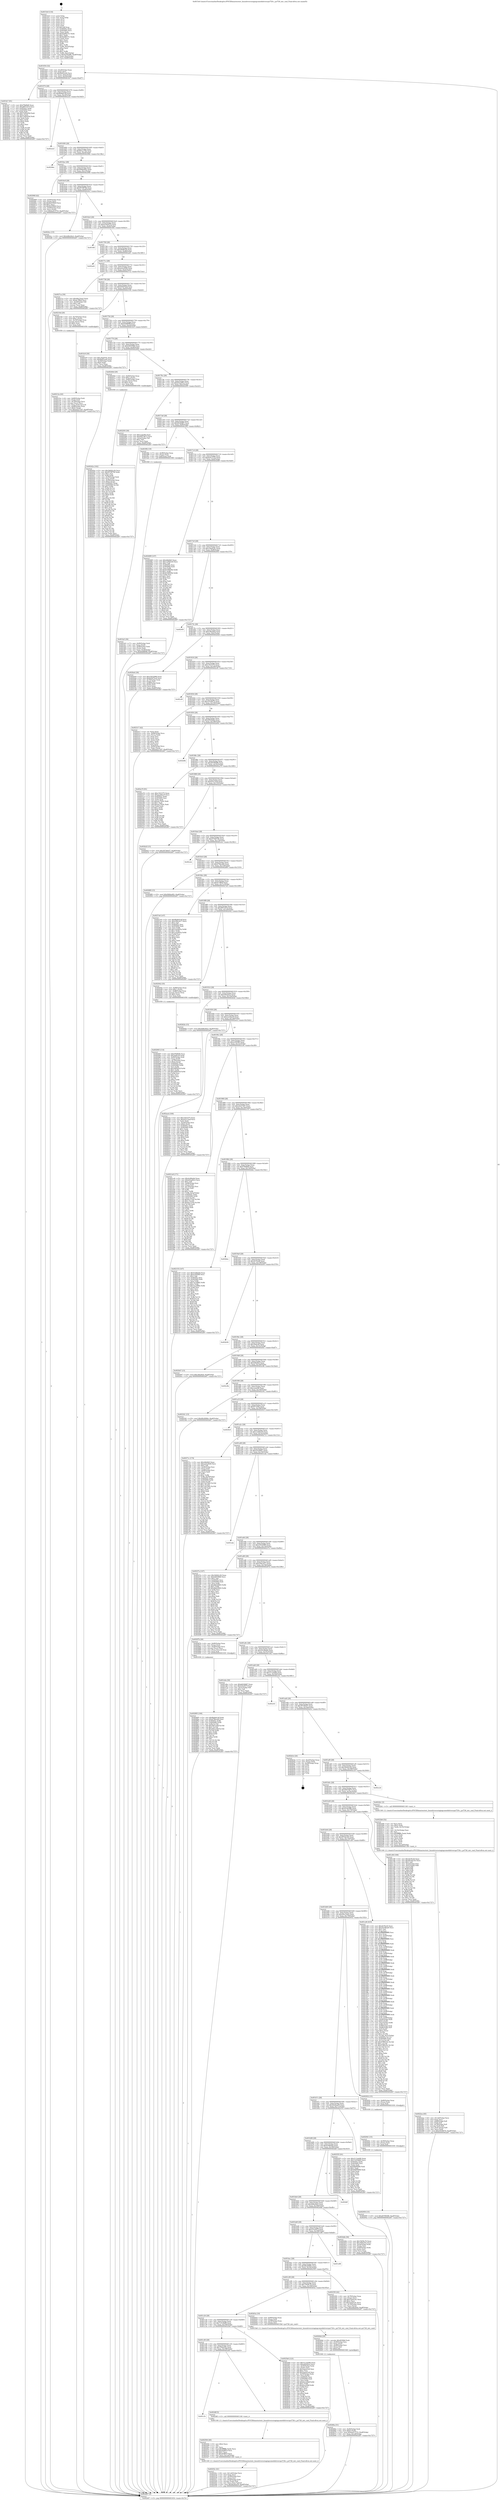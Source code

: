 digraph "0x4015e0" {
  label = "0x4015e0 (/mnt/c/Users/mathe/Desktop/tcc/POCII/binaries/extr_linuxdriversstagingcomedidriverspcl726.c_pcl726_intr_cmd_Final-ollvm.out::main(0))"
  labelloc = "t"
  node[shape=record]

  Entry [label="",width=0.3,height=0.3,shape=circle,fillcolor=black,style=filled]
  "0x401654" [label="{
     0x401654 [32]\l
     | [instrs]\l
     &nbsp;&nbsp;0x401654 \<+6\>: mov -0xa8(%rbp),%eax\l
     &nbsp;&nbsp;0x40165a \<+2\>: mov %eax,%ecx\l
     &nbsp;&nbsp;0x40165c \<+6\>: sub $0x8a65cee6,%ecx\l
     &nbsp;&nbsp;0x401662 \<+6\>: mov %eax,-0xbc(%rbp)\l
     &nbsp;&nbsp;0x401668 \<+6\>: mov %ecx,-0xc0(%rbp)\l
     &nbsp;&nbsp;0x40166e \<+6\>: je 0000000000401fe7 \<main+0xa07\>\l
  }"]
  "0x401fe7" [label="{
     0x401fe7 [91]\l
     | [instrs]\l
     &nbsp;&nbsp;0x401fe7 \<+5\>: mov $0xf7fb8bf0,%eax\l
     &nbsp;&nbsp;0x401fec \<+5\>: mov $0xdf97e47d,%ecx\l
     &nbsp;&nbsp;0x401ff1 \<+7\>: mov 0x40505c,%edx\l
     &nbsp;&nbsp;0x401ff8 \<+7\>: mov 0x405060,%esi\l
     &nbsp;&nbsp;0x401fff \<+2\>: mov %edx,%edi\l
     &nbsp;&nbsp;0x402001 \<+6\>: add $0x7240e05d,%edi\l
     &nbsp;&nbsp;0x402007 \<+3\>: sub $0x1,%edi\l
     &nbsp;&nbsp;0x40200a \<+6\>: sub $0x7240e05d,%edi\l
     &nbsp;&nbsp;0x402010 \<+3\>: imul %edi,%edx\l
     &nbsp;&nbsp;0x402013 \<+3\>: and $0x1,%edx\l
     &nbsp;&nbsp;0x402016 \<+3\>: cmp $0x0,%edx\l
     &nbsp;&nbsp;0x402019 \<+4\>: sete %r8b\l
     &nbsp;&nbsp;0x40201d \<+3\>: cmp $0xa,%esi\l
     &nbsp;&nbsp;0x402020 \<+4\>: setl %r9b\l
     &nbsp;&nbsp;0x402024 \<+3\>: mov %r8b,%r10b\l
     &nbsp;&nbsp;0x402027 \<+3\>: and %r9b,%r10b\l
     &nbsp;&nbsp;0x40202a \<+3\>: xor %r9b,%r8b\l
     &nbsp;&nbsp;0x40202d \<+3\>: or %r8b,%r10b\l
     &nbsp;&nbsp;0x402030 \<+4\>: test $0x1,%r10b\l
     &nbsp;&nbsp;0x402034 \<+3\>: cmovne %ecx,%eax\l
     &nbsp;&nbsp;0x402037 \<+6\>: mov %eax,-0xa8(%rbp)\l
     &nbsp;&nbsp;0x40203d \<+5\>: jmp 0000000000402d07 \<main+0x1727\>\l
  }"]
  "0x401674" [label="{
     0x401674 [28]\l
     | [instrs]\l
     &nbsp;&nbsp;0x401674 \<+5\>: jmp 0000000000401679 \<main+0x99\>\l
     &nbsp;&nbsp;0x401679 \<+6\>: mov -0xbc(%rbp),%eax\l
     &nbsp;&nbsp;0x40167f \<+5\>: sub $0x8bdbd1df,%eax\l
     &nbsp;&nbsp;0x401684 \<+6\>: mov %eax,-0xc4(%rbp)\l
     &nbsp;&nbsp;0x40168a \<+6\>: je 0000000000402cb3 \<main+0x16d3\>\l
  }"]
  Exit [label="",width=0.3,height=0.3,shape=circle,fillcolor=black,style=filled,peripheries=2]
  "0x402cb3" [label="{
     0x402cb3\l
  }", style=dashed]
  "0x401690" [label="{
     0x401690 [28]\l
     | [instrs]\l
     &nbsp;&nbsp;0x401690 \<+5\>: jmp 0000000000401695 \<main+0xb5\>\l
     &nbsp;&nbsp;0x401695 \<+6\>: mov -0xbc(%rbp),%eax\l
     &nbsp;&nbsp;0x40169b \<+5\>: sub $0x8d1ac763,%eax\l
     &nbsp;&nbsp;0x4016a0 \<+6\>: mov %eax,-0xc8(%rbp)\l
     &nbsp;&nbsp;0x4016a6 \<+6\>: je 000000000040296e \<main+0x138e\>\l
  }"]
  "0x402950" [label="{
     0x402950 [15]\l
     | [instrs]\l
     &nbsp;&nbsp;0x402950 \<+10\>: movl $0xd0789286,-0xa8(%rbp)\l
     &nbsp;&nbsp;0x40295a \<+5\>: jmp 0000000000402d07 \<main+0x1727\>\l
  }"]
  "0x40296e" [label="{
     0x40296e\l
  }", style=dashed]
  "0x4016ac" [label="{
     0x4016ac [28]\l
     | [instrs]\l
     &nbsp;&nbsp;0x4016ac \<+5\>: jmp 00000000004016b1 \<main+0xd1\>\l
     &nbsp;&nbsp;0x4016b1 \<+6\>: mov -0xbc(%rbp),%eax\l
     &nbsp;&nbsp;0x4016b7 \<+5\>: sub $0x948da462,%eax\l
     &nbsp;&nbsp;0x4016bc \<+6\>: mov %eax,-0xcc(%rbp)\l
     &nbsp;&nbsp;0x4016c2 \<+6\>: je 0000000000402908 \<main+0x1328\>\l
  }"]
  "0x402941" [label="{
     0x402941 [15]\l
     | [instrs]\l
     &nbsp;&nbsp;0x402941 \<+4\>: mov -0x58(%rbp),%rax\l
     &nbsp;&nbsp;0x402945 \<+3\>: mov (%rax),%rax\l
     &nbsp;&nbsp;0x402948 \<+3\>: mov %rax,%rdi\l
     &nbsp;&nbsp;0x40294b \<+5\>: call 0000000000401030 \<free@plt\>\l
     | [calls]\l
     &nbsp;&nbsp;0x401030 \{1\} (unknown)\l
  }"]
  "0x402908" [label="{
     0x402908 [42]\l
     | [instrs]\l
     &nbsp;&nbsp;0x402908 \<+4\>: mov -0x40(%rbp),%rax\l
     &nbsp;&nbsp;0x40290c \<+2\>: mov (%rax),%ecx\l
     &nbsp;&nbsp;0x40290e \<+6\>: add $0x82359fe9,%ecx\l
     &nbsp;&nbsp;0x402914 \<+3\>: add $0x1,%ecx\l
     &nbsp;&nbsp;0x402917 \<+6\>: sub $0x82359fe9,%ecx\l
     &nbsp;&nbsp;0x40291d \<+4\>: mov -0x40(%rbp),%rax\l
     &nbsp;&nbsp;0x402921 \<+2\>: mov %ecx,(%rax)\l
     &nbsp;&nbsp;0x402923 \<+10\>: movl $0xba413753,-0xa8(%rbp)\l
     &nbsp;&nbsp;0x40292d \<+5\>: jmp 0000000000402d07 \<main+0x1727\>\l
  }"]
  "0x4016c8" [label="{
     0x4016c8 [28]\l
     | [instrs]\l
     &nbsp;&nbsp;0x4016c8 \<+5\>: jmp 00000000004016cd \<main+0xed\>\l
     &nbsp;&nbsp;0x4016cd \<+6\>: mov -0xbc(%rbp),%eax\l
     &nbsp;&nbsp;0x4016d3 \<+5\>: sub $0x957f8756,%eax\l
     &nbsp;&nbsp;0x4016d8 \<+6\>: mov %eax,-0xd0(%rbp)\l
     &nbsp;&nbsp;0x4016de \<+6\>: je 00000000004024cc \<main+0xeec\>\l
  }"]
  "0x402895" [label="{
     0x402895 [100]\l
     | [instrs]\l
     &nbsp;&nbsp;0x402895 \<+5\>: mov $0x8bdbd1df,%edx\l
     &nbsp;&nbsp;0x40289a \<+5\>: mov $0xd79bceb0,%esi\l
     &nbsp;&nbsp;0x40289f \<+8\>: mov 0x40505c,%r8d\l
     &nbsp;&nbsp;0x4028a7 \<+8\>: mov 0x405060,%r9d\l
     &nbsp;&nbsp;0x4028af \<+3\>: mov %r8d,%r10d\l
     &nbsp;&nbsp;0x4028b2 \<+7\>: add $0x20b1e44f,%r10d\l
     &nbsp;&nbsp;0x4028b9 \<+4\>: sub $0x1,%r10d\l
     &nbsp;&nbsp;0x4028bd \<+7\>: sub $0x20b1e44f,%r10d\l
     &nbsp;&nbsp;0x4028c4 \<+4\>: imul %r10d,%r8d\l
     &nbsp;&nbsp;0x4028c8 \<+4\>: and $0x1,%r8d\l
     &nbsp;&nbsp;0x4028cc \<+4\>: cmp $0x0,%r8d\l
     &nbsp;&nbsp;0x4028d0 \<+4\>: sete %r11b\l
     &nbsp;&nbsp;0x4028d4 \<+4\>: cmp $0xa,%r9d\l
     &nbsp;&nbsp;0x4028d8 \<+3\>: setl %bl\l
     &nbsp;&nbsp;0x4028db \<+3\>: mov %r11b,%r14b\l
     &nbsp;&nbsp;0x4028de \<+3\>: and %bl,%r14b\l
     &nbsp;&nbsp;0x4028e1 \<+3\>: xor %bl,%r11b\l
     &nbsp;&nbsp;0x4028e4 \<+3\>: or %r11b,%r14b\l
     &nbsp;&nbsp;0x4028e7 \<+4\>: test $0x1,%r14b\l
     &nbsp;&nbsp;0x4028eb \<+3\>: cmovne %esi,%edx\l
     &nbsp;&nbsp;0x4028ee \<+6\>: mov %edx,-0xa8(%rbp)\l
     &nbsp;&nbsp;0x4028f4 \<+5\>: jmp 0000000000402d07 \<main+0x1727\>\l
  }"]
  "0x4024cc" [label="{
     0x4024cc [15]\l
     | [instrs]\l
     &nbsp;&nbsp;0x4024cc \<+10\>: movl $0x4d8e44e2,-0xa8(%rbp)\l
     &nbsp;&nbsp;0x4024d6 \<+5\>: jmp 0000000000402d07 \<main+0x1727\>\l
  }"]
  "0x4016e4" [label="{
     0x4016e4 [28]\l
     | [instrs]\l
     &nbsp;&nbsp;0x4016e4 \<+5\>: jmp 00000000004016e9 \<main+0x109\>\l
     &nbsp;&nbsp;0x4016e9 \<+6\>: mov -0xbc(%rbp),%eax\l
     &nbsp;&nbsp;0x4016ef \<+5\>: sub $0xa2562074,%eax\l
     &nbsp;&nbsp;0x4016f4 \<+6\>: mov %eax,-0xd4(%rbp)\l
     &nbsp;&nbsp;0x4016fa \<+6\>: je 0000000000401f83 \<main+0x9a3\>\l
  }"]
  "0x40266a" [label="{
     0x40266a [31]\l
     | [instrs]\l
     &nbsp;&nbsp;0x40266a \<+4\>: mov -0x40(%rbp),%rdi\l
     &nbsp;&nbsp;0x40266e \<+6\>: movl $0x0,(%rdi)\l
     &nbsp;&nbsp;0x402674 \<+10\>: movl $0xba413753,-0xa8(%rbp)\l
     &nbsp;&nbsp;0x40267e \<+6\>: mov %eax,-0x1a8(%rbp)\l
     &nbsp;&nbsp;0x402684 \<+5\>: jmp 0000000000402d07 \<main+0x1727\>\l
  }"]
  "0x401f83" [label="{
     0x401f83\l
  }", style=dashed]
  "0x401700" [label="{
     0x401700 [28]\l
     | [instrs]\l
     &nbsp;&nbsp;0x401700 \<+5\>: jmp 0000000000401705 \<main+0x125\>\l
     &nbsp;&nbsp;0x401705 \<+6\>: mov -0xbc(%rbp),%eax\l
     &nbsp;&nbsp;0x40170b \<+5\>: sub $0xa858fc20,%eax\l
     &nbsp;&nbsp;0x401710 \<+6\>: mov %eax,-0xd8(%rbp)\l
     &nbsp;&nbsp;0x401716 \<+6\>: je 0000000000402a61 \<main+0x1481\>\l
  }"]
  "0x40264d" [label="{
     0x40264d [29]\l
     | [instrs]\l
     &nbsp;&nbsp;0x40264d \<+10\>: movabs $0x4030b6,%rdi\l
     &nbsp;&nbsp;0x402657 \<+4\>: mov -0x48(%rbp),%rsi\l
     &nbsp;&nbsp;0x40265b \<+2\>: mov %eax,(%rsi)\l
     &nbsp;&nbsp;0x40265d \<+4\>: mov -0x48(%rbp),%rsi\l
     &nbsp;&nbsp;0x402661 \<+2\>: mov (%rsi),%esi\l
     &nbsp;&nbsp;0x402663 \<+2\>: mov $0x0,%al\l
     &nbsp;&nbsp;0x402665 \<+5\>: call 0000000000401040 \<printf@plt\>\l
     | [calls]\l
     &nbsp;&nbsp;0x401040 \{1\} (unknown)\l
  }"]
  "0x402a61" [label="{
     0x402a61\l
  }", style=dashed]
  "0x40171c" [label="{
     0x40171c [28]\l
     | [instrs]\l
     &nbsp;&nbsp;0x40171c \<+5\>: jmp 0000000000401721 \<main+0x141\>\l
     &nbsp;&nbsp;0x401721 \<+6\>: mov -0xbc(%rbp),%eax\l
     &nbsp;&nbsp;0x401727 \<+5\>: sub $0xaa5a3028,%eax\l
     &nbsp;&nbsp;0x40172c \<+6\>: mov %eax,-0xdc(%rbp)\l
     &nbsp;&nbsp;0x401732 \<+6\>: je 00000000004027ca \<main+0x11ea\>\l
  }"]
  "0x40252c" [label="{
     0x40252c [41]\l
     | [instrs]\l
     &nbsp;&nbsp;0x40252c \<+6\>: mov -0x1a4(%rbp),%ecx\l
     &nbsp;&nbsp;0x402532 \<+3\>: imul %eax,%ecx\l
     &nbsp;&nbsp;0x402535 \<+4\>: mov -0x58(%rbp),%rsi\l
     &nbsp;&nbsp;0x402539 \<+3\>: mov (%rsi),%rsi\l
     &nbsp;&nbsp;0x40253c \<+4\>: mov -0x50(%rbp),%rdi\l
     &nbsp;&nbsp;0x402540 \<+3\>: movslq (%rdi),%rdi\l
     &nbsp;&nbsp;0x402543 \<+3\>: mov %ecx,(%rsi,%rdi,4)\l
     &nbsp;&nbsp;0x402546 \<+10\>: movl $0x4b26aa59,-0xa8(%rbp)\l
     &nbsp;&nbsp;0x402550 \<+5\>: jmp 0000000000402d07 \<main+0x1727\>\l
  }"]
  "0x4027ca" [label="{
     0x4027ca [30]\l
     | [instrs]\l
     &nbsp;&nbsp;0x4027ca \<+5\>: mov $0x49e15ea5,%eax\l
     &nbsp;&nbsp;0x4027cf \<+5\>: mov $0xdc7ff0ef,%ecx\l
     &nbsp;&nbsp;0x4027d4 \<+3\>: mov -0x29(%rbp),%dl\l
     &nbsp;&nbsp;0x4027d7 \<+3\>: test $0x1,%dl\l
     &nbsp;&nbsp;0x4027da \<+3\>: cmovne %ecx,%eax\l
     &nbsp;&nbsp;0x4027dd \<+6\>: mov %eax,-0xa8(%rbp)\l
     &nbsp;&nbsp;0x4027e3 \<+5\>: jmp 0000000000402d07 \<main+0x1727\>\l
  }"]
  "0x401738" [label="{
     0x401738 [28]\l
     | [instrs]\l
     &nbsp;&nbsp;0x401738 \<+5\>: jmp 000000000040173d \<main+0x15d\>\l
     &nbsp;&nbsp;0x40173d \<+6\>: mov -0xbc(%rbp),%eax\l
     &nbsp;&nbsp;0x401743 \<+5\>: sub $0xb4567bc8,%eax\l
     &nbsp;&nbsp;0x401748 \<+6\>: mov %eax,-0xe0(%rbp)\l
     &nbsp;&nbsp;0x40174e \<+6\>: je 000000000040210d \<main+0xb2d\>\l
  }"]
  "0x402504" [label="{
     0x402504 [40]\l
     | [instrs]\l
     &nbsp;&nbsp;0x402504 \<+5\>: mov $0x2,%ecx\l
     &nbsp;&nbsp;0x402509 \<+1\>: cltd\l
     &nbsp;&nbsp;0x40250a \<+2\>: idiv %ecx\l
     &nbsp;&nbsp;0x40250c \<+6\>: imul $0xfffffffe,%edx,%ecx\l
     &nbsp;&nbsp;0x402512 \<+6\>: add $0xafefff19,%ecx\l
     &nbsp;&nbsp;0x402518 \<+3\>: add $0x1,%ecx\l
     &nbsp;&nbsp;0x40251b \<+6\>: sub $0xafefff19,%ecx\l
     &nbsp;&nbsp;0x402521 \<+6\>: mov %ecx,-0x1a4(%rbp)\l
     &nbsp;&nbsp;0x402527 \<+5\>: call 0000000000401160 \<next_i\>\l
     | [calls]\l
     &nbsp;&nbsp;0x401160 \{1\} (/mnt/c/Users/mathe/Desktop/tcc/POCII/binaries/extr_linuxdriversstagingcomedidriverspcl726.c_pcl726_intr_cmd_Final-ollvm.out::next_i)\l
  }"]
  "0x40210d" [label="{
     0x40210d [29]\l
     | [instrs]\l
     &nbsp;&nbsp;0x40210d \<+4\>: mov -0x70(%rbp),%rax\l
     &nbsp;&nbsp;0x402111 \<+6\>: movl $0x1,(%rax)\l
     &nbsp;&nbsp;0x402117 \<+4\>: mov -0x70(%rbp),%rax\l
     &nbsp;&nbsp;0x40211b \<+3\>: movslq (%rax),%rax\l
     &nbsp;&nbsp;0x40211e \<+4\>: shl $0x2,%rax\l
     &nbsp;&nbsp;0x402122 \<+3\>: mov %rax,%rdi\l
     &nbsp;&nbsp;0x402125 \<+5\>: call 0000000000401050 \<malloc@plt\>\l
     | [calls]\l
     &nbsp;&nbsp;0x401050 \{1\} (unknown)\l
  }"]
  "0x401754" [label="{
     0x401754 [28]\l
     | [instrs]\l
     &nbsp;&nbsp;0x401754 \<+5\>: jmp 0000000000401759 \<main+0x179\>\l
     &nbsp;&nbsp;0x401759 \<+6\>: mov -0xbc(%rbp),%eax\l
     &nbsp;&nbsp;0x40175f \<+5\>: sub $0xb4d880ff,%eax\l
     &nbsp;&nbsp;0x401764 \<+6\>: mov %eax,-0xe4(%rbp)\l
     &nbsp;&nbsp;0x40176a \<+6\>: je 0000000000401fc9 \<main+0x9e9\>\l
  }"]
  "0x401c5c" [label="{
     0x401c5c\l
  }", style=dashed]
  "0x401fc9" [label="{
     0x401fc9 [30]\l
     | [instrs]\l
     &nbsp;&nbsp;0x401fc9 \<+5\>: mov $0xc2ba616c,%eax\l
     &nbsp;&nbsp;0x401fce \<+5\>: mov $0x8a65cee6,%ecx\l
     &nbsp;&nbsp;0x401fd3 \<+3\>: mov -0x30(%rbp),%edx\l
     &nbsp;&nbsp;0x401fd6 \<+3\>: cmp $0x0,%edx\l
     &nbsp;&nbsp;0x401fd9 \<+3\>: cmove %ecx,%eax\l
     &nbsp;&nbsp;0x401fdc \<+6\>: mov %eax,-0xa8(%rbp)\l
     &nbsp;&nbsp;0x401fe2 \<+5\>: jmp 0000000000402d07 \<main+0x1727\>\l
  }"]
  "0x401770" [label="{
     0x401770 [28]\l
     | [instrs]\l
     &nbsp;&nbsp;0x401770 \<+5\>: jmp 0000000000401775 \<main+0x195\>\l
     &nbsp;&nbsp;0x401775 \<+6\>: mov -0xbc(%rbp),%eax\l
     &nbsp;&nbsp;0x40177b \<+5\>: sub $0xb4f559b8,%eax\l
     &nbsp;&nbsp;0x401780 \<+6\>: mov %eax,-0xe8(%rbp)\l
     &nbsp;&nbsp;0x401786 \<+6\>: je 000000000040240d \<main+0xe2d\>\l
  }"]
  "0x4024ff" [label="{
     0x4024ff [5]\l
     | [instrs]\l
     &nbsp;&nbsp;0x4024ff \<+5\>: call 0000000000401160 \<next_i\>\l
     | [calls]\l
     &nbsp;&nbsp;0x401160 \{1\} (/mnt/c/Users/mathe/Desktop/tcc/POCII/binaries/extr_linuxdriversstagingcomedidriverspcl726.c_pcl726_intr_cmd_Final-ollvm.out::next_i)\l
  }"]
  "0x40240d" [label="{
     0x40240d [29]\l
     | [instrs]\l
     &nbsp;&nbsp;0x40240d \<+4\>: mov -0x60(%rbp),%rax\l
     &nbsp;&nbsp;0x402411 \<+6\>: movl $0x1,(%rax)\l
     &nbsp;&nbsp;0x402417 \<+4\>: mov -0x60(%rbp),%rax\l
     &nbsp;&nbsp;0x40241b \<+3\>: movslq (%rax),%rax\l
     &nbsp;&nbsp;0x40241e \<+4\>: shl $0x2,%rax\l
     &nbsp;&nbsp;0x402422 \<+3\>: mov %rax,%rdi\l
     &nbsp;&nbsp;0x402425 \<+5\>: call 0000000000401050 \<malloc@plt\>\l
     | [calls]\l
     &nbsp;&nbsp;0x401050 \{1\} (unknown)\l
  }"]
  "0x40178c" [label="{
     0x40178c [28]\l
     | [instrs]\l
     &nbsp;&nbsp;0x40178c \<+5\>: jmp 0000000000401791 \<main+0x1b1\>\l
     &nbsp;&nbsp;0x401791 \<+6\>: mov -0xbc(%rbp),%eax\l
     &nbsp;&nbsp;0x401797 \<+5\>: sub $0xb52ad9c2,%eax\l
     &nbsp;&nbsp;0x40179c \<+6\>: mov %eax,-0xec(%rbp)\l
     &nbsp;&nbsp;0x4017a2 \<+6\>: je 0000000000402293 \<main+0xcb3\>\l
  }"]
  "0x401c40" [label="{
     0x401c40 [28]\l
     | [instrs]\l
     &nbsp;&nbsp;0x401c40 \<+5\>: jmp 0000000000401c45 \<main+0x665\>\l
     &nbsp;&nbsp;0x401c45 \<+6\>: mov -0xbc(%rbp),%eax\l
     &nbsp;&nbsp;0x401c4b \<+5\>: sub $0x7f04a55e,%eax\l
     &nbsp;&nbsp;0x401c50 \<+6\>: mov %eax,-0x198(%rbp)\l
     &nbsp;&nbsp;0x401c56 \<+6\>: je 00000000004024ff \<main+0xf1f\>\l
  }"]
  "0x402293" [label="{
     0x402293 [30]\l
     | [instrs]\l
     &nbsp;&nbsp;0x402293 \<+5\>: mov $0xceadc8b,%eax\l
     &nbsp;&nbsp;0x402298 \<+5\>: mov $0x4007db73,%ecx\l
     &nbsp;&nbsp;0x40229d \<+3\>: mov -0x2a(%rbp),%dl\l
     &nbsp;&nbsp;0x4022a0 \<+3\>: test $0x1,%dl\l
     &nbsp;&nbsp;0x4022a3 \<+3\>: cmovne %ecx,%eax\l
     &nbsp;&nbsp;0x4022a6 \<+6\>: mov %eax,-0xa8(%rbp)\l
     &nbsp;&nbsp;0x4022ac \<+5\>: jmp 0000000000402d07 \<main+0x1727\>\l
  }"]
  "0x4017a8" [label="{
     0x4017a8 [28]\l
     | [instrs]\l
     &nbsp;&nbsp;0x4017a8 \<+5\>: jmp 00000000004017ad \<main+0x1cd\>\l
     &nbsp;&nbsp;0x4017ad \<+6\>: mov -0xbc(%rbp),%eax\l
     &nbsp;&nbsp;0x4017b3 \<+5\>: sub $0xb624fd67,%eax\l
     &nbsp;&nbsp;0x4017b8 \<+6\>: mov %eax,-0xf0(%rbp)\l
     &nbsp;&nbsp;0x4017be \<+6\>: je 0000000000401f92 \<main+0x9b2\>\l
  }"]
  "0x4025b0" [label="{
     0x4025b0 [123]\l
     | [instrs]\l
     &nbsp;&nbsp;0x4025b0 \<+5\>: mov $0x3112eb90,%eax\l
     &nbsp;&nbsp;0x4025b5 \<+5\>: mov $0xe6f2d2e2,%ecx\l
     &nbsp;&nbsp;0x4025ba \<+4\>: mov -0x50(%rbp),%rdx\l
     &nbsp;&nbsp;0x4025be \<+2\>: mov (%rdx),%esi\l
     &nbsp;&nbsp;0x4025c0 \<+6\>: sub $0x5aaed1e6,%esi\l
     &nbsp;&nbsp;0x4025c6 \<+3\>: add $0x1,%esi\l
     &nbsp;&nbsp;0x4025c9 \<+6\>: add $0x5aaed1e6,%esi\l
     &nbsp;&nbsp;0x4025cf \<+4\>: mov -0x50(%rbp),%rdx\l
     &nbsp;&nbsp;0x4025d3 \<+2\>: mov %esi,(%rdx)\l
     &nbsp;&nbsp;0x4025d5 \<+7\>: mov 0x40505c,%esi\l
     &nbsp;&nbsp;0x4025dc \<+7\>: mov 0x405060,%edi\l
     &nbsp;&nbsp;0x4025e3 \<+3\>: mov %esi,%r8d\l
     &nbsp;&nbsp;0x4025e6 \<+7\>: add $0xb2ca36df,%r8d\l
     &nbsp;&nbsp;0x4025ed \<+4\>: sub $0x1,%r8d\l
     &nbsp;&nbsp;0x4025f1 \<+7\>: sub $0xb2ca36df,%r8d\l
     &nbsp;&nbsp;0x4025f8 \<+4\>: imul %r8d,%esi\l
     &nbsp;&nbsp;0x4025fc \<+3\>: and $0x1,%esi\l
     &nbsp;&nbsp;0x4025ff \<+3\>: cmp $0x0,%esi\l
     &nbsp;&nbsp;0x402602 \<+4\>: sete %r9b\l
     &nbsp;&nbsp;0x402606 \<+3\>: cmp $0xa,%edi\l
     &nbsp;&nbsp;0x402609 \<+4\>: setl %r10b\l
     &nbsp;&nbsp;0x40260d \<+3\>: mov %r9b,%r11b\l
     &nbsp;&nbsp;0x402610 \<+3\>: and %r10b,%r11b\l
     &nbsp;&nbsp;0x402613 \<+3\>: xor %r10b,%r9b\l
     &nbsp;&nbsp;0x402616 \<+3\>: or %r9b,%r11b\l
     &nbsp;&nbsp;0x402619 \<+4\>: test $0x1,%r11b\l
     &nbsp;&nbsp;0x40261d \<+3\>: cmovne %ecx,%eax\l
     &nbsp;&nbsp;0x402620 \<+6\>: mov %eax,-0xa8(%rbp)\l
     &nbsp;&nbsp;0x402626 \<+5\>: jmp 0000000000402d07 \<main+0x1727\>\l
  }"]
  "0x401f92" [label="{
     0x401f92 [19]\l
     | [instrs]\l
     &nbsp;&nbsp;0x401f92 \<+7\>: mov -0x98(%rbp),%rax\l
     &nbsp;&nbsp;0x401f99 \<+3\>: mov (%rax),%rax\l
     &nbsp;&nbsp;0x401f9c \<+4\>: mov 0x8(%rax),%rdi\l
     &nbsp;&nbsp;0x401fa0 \<+5\>: call 0000000000401060 \<atoi@plt\>\l
     | [calls]\l
     &nbsp;&nbsp;0x401060 \{1\} (unknown)\l
  }"]
  "0x4017c4" [label="{
     0x4017c4 [28]\l
     | [instrs]\l
     &nbsp;&nbsp;0x4017c4 \<+5\>: jmp 00000000004017c9 \<main+0x1e9\>\l
     &nbsp;&nbsp;0x4017c9 \<+6\>: mov -0xbc(%rbp),%eax\l
     &nbsp;&nbsp;0x4017cf \<+5\>: sub $0xba413753,%eax\l
     &nbsp;&nbsp;0x4017d4 \<+6\>: mov %eax,-0xf4(%rbp)\l
     &nbsp;&nbsp;0x4017da \<+6\>: je 0000000000402689 \<main+0x10a9\>\l
  }"]
  "0x401c24" [label="{
     0x401c24 [28]\l
     | [instrs]\l
     &nbsp;&nbsp;0x401c24 \<+5\>: jmp 0000000000401c29 \<main+0x649\>\l
     &nbsp;&nbsp;0x401c29 \<+6\>: mov -0xbc(%rbp),%eax\l
     &nbsp;&nbsp;0x401c2f \<+5\>: sub $0x7c016b89,%eax\l
     &nbsp;&nbsp;0x401c34 \<+6\>: mov %eax,-0x194(%rbp)\l
     &nbsp;&nbsp;0x401c3a \<+6\>: je 00000000004025b0 \<main+0xfd0\>\l
  }"]
  "0x402689" [label="{
     0x402689 [147]\l
     | [instrs]\l
     &nbsp;&nbsp;0x402689 \<+5\>: mov $0x4dfe6b5,%eax\l
     &nbsp;&nbsp;0x40268e \<+5\>: mov $0x1a56b3c8,%ecx\l
     &nbsp;&nbsp;0x402693 \<+2\>: mov $0x1,%dl\l
     &nbsp;&nbsp;0x402695 \<+7\>: mov 0x40505c,%esi\l
     &nbsp;&nbsp;0x40269c \<+7\>: mov 0x405060,%edi\l
     &nbsp;&nbsp;0x4026a3 \<+3\>: mov %esi,%r8d\l
     &nbsp;&nbsp;0x4026a6 \<+7\>: add $0x6194829b,%r8d\l
     &nbsp;&nbsp;0x4026ad \<+4\>: sub $0x1,%r8d\l
     &nbsp;&nbsp;0x4026b1 \<+7\>: sub $0x6194829b,%r8d\l
     &nbsp;&nbsp;0x4026b8 \<+4\>: imul %r8d,%esi\l
     &nbsp;&nbsp;0x4026bc \<+3\>: and $0x1,%esi\l
     &nbsp;&nbsp;0x4026bf \<+3\>: cmp $0x0,%esi\l
     &nbsp;&nbsp;0x4026c2 \<+4\>: sete %r9b\l
     &nbsp;&nbsp;0x4026c6 \<+3\>: cmp $0xa,%edi\l
     &nbsp;&nbsp;0x4026c9 \<+4\>: setl %r10b\l
     &nbsp;&nbsp;0x4026cd \<+3\>: mov %r9b,%r11b\l
     &nbsp;&nbsp;0x4026d0 \<+4\>: xor $0xff,%r11b\l
     &nbsp;&nbsp;0x4026d4 \<+3\>: mov %r10b,%bl\l
     &nbsp;&nbsp;0x4026d7 \<+3\>: xor $0xff,%bl\l
     &nbsp;&nbsp;0x4026da \<+3\>: xor $0x0,%dl\l
     &nbsp;&nbsp;0x4026dd \<+3\>: mov %r11b,%r14b\l
     &nbsp;&nbsp;0x4026e0 \<+4\>: and $0x0,%r14b\l
     &nbsp;&nbsp;0x4026e4 \<+3\>: and %dl,%r9b\l
     &nbsp;&nbsp;0x4026e7 \<+3\>: mov %bl,%r15b\l
     &nbsp;&nbsp;0x4026ea \<+4\>: and $0x0,%r15b\l
     &nbsp;&nbsp;0x4026ee \<+3\>: and %dl,%r10b\l
     &nbsp;&nbsp;0x4026f1 \<+3\>: or %r9b,%r14b\l
     &nbsp;&nbsp;0x4026f4 \<+3\>: or %r10b,%r15b\l
     &nbsp;&nbsp;0x4026f7 \<+3\>: xor %r15b,%r14b\l
     &nbsp;&nbsp;0x4026fa \<+3\>: or %bl,%r11b\l
     &nbsp;&nbsp;0x4026fd \<+4\>: xor $0xff,%r11b\l
     &nbsp;&nbsp;0x402701 \<+3\>: or $0x0,%dl\l
     &nbsp;&nbsp;0x402704 \<+3\>: and %dl,%r11b\l
     &nbsp;&nbsp;0x402707 \<+3\>: or %r11b,%r14b\l
     &nbsp;&nbsp;0x40270a \<+4\>: test $0x1,%r14b\l
     &nbsp;&nbsp;0x40270e \<+3\>: cmovne %ecx,%eax\l
     &nbsp;&nbsp;0x402711 \<+6\>: mov %eax,-0xa8(%rbp)\l
     &nbsp;&nbsp;0x402717 \<+5\>: jmp 0000000000402d07 \<main+0x1727\>\l
  }"]
  "0x4017e0" [label="{
     0x4017e0 [28]\l
     | [instrs]\l
     &nbsp;&nbsp;0x4017e0 \<+5\>: jmp 00000000004017e5 \<main+0x205\>\l
     &nbsp;&nbsp;0x4017e5 \<+6\>: mov -0xbc(%rbp),%eax\l
     &nbsp;&nbsp;0x4017eb \<+5\>: sub $0xc2ba616c,%eax\l
     &nbsp;&nbsp;0x4017f0 \<+6\>: mov %eax,-0xf8(%rbp)\l
     &nbsp;&nbsp;0x4017f6 \<+6\>: je 000000000040295f \<main+0x137f\>\l
  }"]
  "0x40263a" [label="{
     0x40263a [19]\l
     | [instrs]\l
     &nbsp;&nbsp;0x40263a \<+4\>: mov -0x80(%rbp),%rax\l
     &nbsp;&nbsp;0x40263e \<+3\>: mov (%rax),%rdi\l
     &nbsp;&nbsp;0x402641 \<+4\>: mov -0x58(%rbp),%rax\l
     &nbsp;&nbsp;0x402645 \<+3\>: mov (%rax),%rsi\l
     &nbsp;&nbsp;0x402648 \<+5\>: call 00000000004015b0 \<pcl726_intr_cmd\>\l
     | [calls]\l
     &nbsp;&nbsp;0x4015b0 \{1\} (/mnt/c/Users/mathe/Desktop/tcc/POCII/binaries/extr_linuxdriversstagingcomedidriverspcl726.c_pcl726_intr_cmd_Final-ollvm.out::pcl726_intr_cmd)\l
  }"]
  "0x40295f" [label="{
     0x40295f\l
  }", style=dashed]
  "0x4017fc" [label="{
     0x4017fc [28]\l
     | [instrs]\l
     &nbsp;&nbsp;0x4017fc \<+5\>: jmp 0000000000401801 \<main+0x221\>\l
     &nbsp;&nbsp;0x401801 \<+6\>: mov -0xbc(%rbp),%eax\l
     &nbsp;&nbsp;0x401807 \<+5\>: sub $0xc4fea9a4,%eax\l
     &nbsp;&nbsp;0x40180c \<+6\>: mov %eax,-0xfc(%rbp)\l
     &nbsp;&nbsp;0x401812 \<+6\>: je 00000000004020e6 \<main+0xb06\>\l
  }"]
  "0x40242a" [label="{
     0x40242a [162]\l
     | [instrs]\l
     &nbsp;&nbsp;0x40242a \<+5\>: mov $0x3b942c26,%ecx\l
     &nbsp;&nbsp;0x40242f \<+5\>: mov $0x957f8756,%edx\l
     &nbsp;&nbsp;0x402434 \<+3\>: mov $0x1,%sil\l
     &nbsp;&nbsp;0x402437 \<+3\>: xor %r8d,%r8d\l
     &nbsp;&nbsp;0x40243a \<+4\>: mov -0x58(%rbp),%rdi\l
     &nbsp;&nbsp;0x40243e \<+3\>: mov %rax,(%rdi)\l
     &nbsp;&nbsp;0x402441 \<+4\>: mov -0x50(%rbp),%rax\l
     &nbsp;&nbsp;0x402445 \<+6\>: movl $0x0,(%rax)\l
     &nbsp;&nbsp;0x40244b \<+8\>: mov 0x40505c,%r9d\l
     &nbsp;&nbsp;0x402453 \<+8\>: mov 0x405060,%r10d\l
     &nbsp;&nbsp;0x40245b \<+4\>: sub $0x1,%r8d\l
     &nbsp;&nbsp;0x40245f \<+3\>: mov %r9d,%r11d\l
     &nbsp;&nbsp;0x402462 \<+3\>: add %r8d,%r11d\l
     &nbsp;&nbsp;0x402465 \<+4\>: imul %r11d,%r9d\l
     &nbsp;&nbsp;0x402469 \<+4\>: and $0x1,%r9d\l
     &nbsp;&nbsp;0x40246d \<+4\>: cmp $0x0,%r9d\l
     &nbsp;&nbsp;0x402471 \<+3\>: sete %bl\l
     &nbsp;&nbsp;0x402474 \<+4\>: cmp $0xa,%r10d\l
     &nbsp;&nbsp;0x402478 \<+4\>: setl %r14b\l
     &nbsp;&nbsp;0x40247c \<+3\>: mov %bl,%r15b\l
     &nbsp;&nbsp;0x40247f \<+4\>: xor $0xff,%r15b\l
     &nbsp;&nbsp;0x402483 \<+3\>: mov %r14b,%r12b\l
     &nbsp;&nbsp;0x402486 \<+4\>: xor $0xff,%r12b\l
     &nbsp;&nbsp;0x40248a \<+4\>: xor $0x1,%sil\l
     &nbsp;&nbsp;0x40248e \<+3\>: mov %r15b,%r13b\l
     &nbsp;&nbsp;0x402491 \<+4\>: and $0xff,%r13b\l
     &nbsp;&nbsp;0x402495 \<+3\>: and %sil,%bl\l
     &nbsp;&nbsp;0x402498 \<+3\>: mov %r12b,%al\l
     &nbsp;&nbsp;0x40249b \<+2\>: and $0xff,%al\l
     &nbsp;&nbsp;0x40249d \<+3\>: and %sil,%r14b\l
     &nbsp;&nbsp;0x4024a0 \<+3\>: or %bl,%r13b\l
     &nbsp;&nbsp;0x4024a3 \<+3\>: or %r14b,%al\l
     &nbsp;&nbsp;0x4024a6 \<+3\>: xor %al,%r13b\l
     &nbsp;&nbsp;0x4024a9 \<+3\>: or %r12b,%r15b\l
     &nbsp;&nbsp;0x4024ac \<+4\>: xor $0xff,%r15b\l
     &nbsp;&nbsp;0x4024b0 \<+4\>: or $0x1,%sil\l
     &nbsp;&nbsp;0x4024b4 \<+3\>: and %sil,%r15b\l
     &nbsp;&nbsp;0x4024b7 \<+3\>: or %r15b,%r13b\l
     &nbsp;&nbsp;0x4024ba \<+4\>: test $0x1,%r13b\l
     &nbsp;&nbsp;0x4024be \<+3\>: cmovne %edx,%ecx\l
     &nbsp;&nbsp;0x4024c1 \<+6\>: mov %ecx,-0xa8(%rbp)\l
     &nbsp;&nbsp;0x4024c7 \<+5\>: jmp 0000000000402d07 \<main+0x1727\>\l
  }"]
  "0x4020e6" [label="{
     0x4020e6 [39]\l
     | [instrs]\l
     &nbsp;&nbsp;0x4020e6 \<+5\>: mov $0x23032989,%eax\l
     &nbsp;&nbsp;0x4020eb \<+5\>: mov $0xb4567bc8,%ecx\l
     &nbsp;&nbsp;0x4020f0 \<+4\>: mov -0x78(%rbp),%rdx\l
     &nbsp;&nbsp;0x4020f4 \<+2\>: mov (%rdx),%esi\l
     &nbsp;&nbsp;0x4020f6 \<+7\>: mov -0x88(%rbp),%rdx\l
     &nbsp;&nbsp;0x4020fd \<+2\>: cmp (%rdx),%esi\l
     &nbsp;&nbsp;0x4020ff \<+3\>: cmovl %ecx,%eax\l
     &nbsp;&nbsp;0x402102 \<+6\>: mov %eax,-0xa8(%rbp)\l
     &nbsp;&nbsp;0x402108 \<+5\>: jmp 0000000000402d07 \<main+0x1727\>\l
  }"]
  "0x401818" [label="{
     0x401818 [28]\l
     | [instrs]\l
     &nbsp;&nbsp;0x401818 \<+5\>: jmp 000000000040181d \<main+0x23d\>\l
     &nbsp;&nbsp;0x40181d \<+6\>: mov -0xbc(%rbp),%eax\l
     &nbsp;&nbsp;0x401823 \<+5\>: sub $0xc5431f75,%eax\l
     &nbsp;&nbsp;0x401828 \<+6\>: mov %eax,-0x100(%rbp)\l
     &nbsp;&nbsp;0x40182e \<+6\>: je 0000000000402cf0 \<main+0x1710\>\l
  }"]
  "0x401c08" [label="{
     0x401c08 [28]\l
     | [instrs]\l
     &nbsp;&nbsp;0x401c08 \<+5\>: jmp 0000000000401c0d \<main+0x62d\>\l
     &nbsp;&nbsp;0x401c0d \<+6\>: mov -0xbc(%rbp),%eax\l
     &nbsp;&nbsp;0x401c13 \<+5\>: sub $0x74f38c76,%eax\l
     &nbsp;&nbsp;0x401c18 \<+6\>: mov %eax,-0x190(%rbp)\l
     &nbsp;&nbsp;0x401c1e \<+6\>: je 000000000040263a \<main+0x105a\>\l
  }"]
  "0x402cf0" [label="{
     0x402cf0\l
  }", style=dashed]
  "0x401834" [label="{
     0x401834 [28]\l
     | [instrs]\l
     &nbsp;&nbsp;0x401834 \<+5\>: jmp 0000000000401839 \<main+0x259\>\l
     &nbsp;&nbsp;0x401839 \<+6\>: mov -0xbc(%rbp),%eax\l
     &nbsp;&nbsp;0x40183f \<+5\>: sub $0xc9338474,%eax\l
     &nbsp;&nbsp;0x401844 \<+6\>: mov %eax,-0x104(%rbp)\l
     &nbsp;&nbsp;0x40184a \<+6\>: je 0000000000402317 \<main+0xd37\>\l
  }"]
  "0x402350" [label="{
     0x402350 [42]\l
     | [instrs]\l
     &nbsp;&nbsp;0x402350 \<+4\>: mov -0x78(%rbp),%rax\l
     &nbsp;&nbsp;0x402354 \<+2\>: mov (%rax),%ecx\l
     &nbsp;&nbsp;0x402356 \<+6\>: add $0x53eb5cdc,%ecx\l
     &nbsp;&nbsp;0x40235c \<+3\>: add $0x1,%ecx\l
     &nbsp;&nbsp;0x40235f \<+6\>: sub $0x53eb5cdc,%ecx\l
     &nbsp;&nbsp;0x402365 \<+4\>: mov -0x78(%rbp),%rax\l
     &nbsp;&nbsp;0x402369 \<+2\>: mov %ecx,(%rax)\l
     &nbsp;&nbsp;0x40236b \<+10\>: movl $0xc4fea9a4,-0xa8(%rbp)\l
     &nbsp;&nbsp;0x402375 \<+5\>: jmp 0000000000402d07 \<main+0x1727\>\l
  }"]
  "0x402317" [label="{
     0x402317 [42]\l
     | [instrs]\l
     &nbsp;&nbsp;0x402317 \<+2\>: xor %eax,%eax\l
     &nbsp;&nbsp;0x402319 \<+4\>: mov -0x68(%rbp),%rcx\l
     &nbsp;&nbsp;0x40231d \<+2\>: mov (%rcx),%edx\l
     &nbsp;&nbsp;0x40231f \<+2\>: mov %eax,%esi\l
     &nbsp;&nbsp;0x402321 \<+2\>: sub %edx,%esi\l
     &nbsp;&nbsp;0x402323 \<+2\>: mov %eax,%edx\l
     &nbsp;&nbsp;0x402325 \<+3\>: sub $0x1,%edx\l
     &nbsp;&nbsp;0x402328 \<+2\>: add %edx,%esi\l
     &nbsp;&nbsp;0x40232a \<+2\>: sub %esi,%eax\l
     &nbsp;&nbsp;0x40232c \<+4\>: mov -0x68(%rbp),%rcx\l
     &nbsp;&nbsp;0x402330 \<+2\>: mov %eax,(%rcx)\l
     &nbsp;&nbsp;0x402332 \<+10\>: movl $0xed227247,-0xa8(%rbp)\l
     &nbsp;&nbsp;0x40233c \<+5\>: jmp 0000000000402d07 \<main+0x1727\>\l
  }"]
  "0x401850" [label="{
     0x401850 [28]\l
     | [instrs]\l
     &nbsp;&nbsp;0x401850 \<+5\>: jmp 0000000000401855 \<main+0x275\>\l
     &nbsp;&nbsp;0x401855 \<+6\>: mov -0xbc(%rbp),%eax\l
     &nbsp;&nbsp;0x40185b \<+5\>: sub $0xd063bbfe,%eax\l
     &nbsp;&nbsp;0x401860 \<+6\>: mov %eax,-0x108(%rbp)\l
     &nbsp;&nbsp;0x401866 \<+6\>: je 0000000000402b9b \<main+0x15bb\>\l
  }"]
  "0x401bec" [label="{
     0x401bec [28]\l
     | [instrs]\l
     &nbsp;&nbsp;0x401bec \<+5\>: jmp 0000000000401bf1 \<main+0x611\>\l
     &nbsp;&nbsp;0x401bf1 \<+6\>: mov -0xbc(%rbp),%eax\l
     &nbsp;&nbsp;0x401bf7 \<+5\>: sub $0x68c6066e,%eax\l
     &nbsp;&nbsp;0x401bfc \<+6\>: mov %eax,-0x18c(%rbp)\l
     &nbsp;&nbsp;0x401c02 \<+6\>: je 0000000000402350 \<main+0xd70\>\l
  }"]
  "0x402b9b" [label="{
     0x402b9b\l
  }", style=dashed]
  "0x40186c" [label="{
     0x40186c [28]\l
     | [instrs]\l
     &nbsp;&nbsp;0x40186c \<+5\>: jmp 0000000000401871 \<main+0x291\>\l
     &nbsp;&nbsp;0x401871 \<+6\>: mov -0xbc(%rbp),%eax\l
     &nbsp;&nbsp;0x401877 \<+5\>: sub $0xd0789286,%eax\l
     &nbsp;&nbsp;0x40187c \<+6\>: mov %eax,-0x10c(%rbp)\l
     &nbsp;&nbsp;0x401882 \<+6\>: je 0000000000402a70 \<main+0x1490\>\l
  }"]
  "0x401e88" [label="{
     0x401e88\l
  }", style=dashed]
  "0x402a70" [label="{
     0x402a70 [91]\l
     | [instrs]\l
     &nbsp;&nbsp;0x402a70 \<+5\>: mov $0xc5431f75,%eax\l
     &nbsp;&nbsp;0x402a75 \<+5\>: mov $0xeac9da19,%ecx\l
     &nbsp;&nbsp;0x402a7a \<+7\>: mov 0x40505c,%edx\l
     &nbsp;&nbsp;0x402a81 \<+7\>: mov 0x405060,%esi\l
     &nbsp;&nbsp;0x402a88 \<+2\>: mov %edx,%edi\l
     &nbsp;&nbsp;0x402a8a \<+6\>: sub $0xeac79c8c,%edi\l
     &nbsp;&nbsp;0x402a90 \<+3\>: sub $0x1,%edi\l
     &nbsp;&nbsp;0x402a93 \<+6\>: add $0xeac79c8c,%edi\l
     &nbsp;&nbsp;0x402a99 \<+3\>: imul %edi,%edx\l
     &nbsp;&nbsp;0x402a9c \<+3\>: and $0x1,%edx\l
     &nbsp;&nbsp;0x402a9f \<+3\>: cmp $0x0,%edx\l
     &nbsp;&nbsp;0x402aa2 \<+4\>: sete %r8b\l
     &nbsp;&nbsp;0x402aa6 \<+3\>: cmp $0xa,%esi\l
     &nbsp;&nbsp;0x402aa9 \<+4\>: setl %r9b\l
     &nbsp;&nbsp;0x402aad \<+3\>: mov %r8b,%r10b\l
     &nbsp;&nbsp;0x402ab0 \<+3\>: and %r9b,%r10b\l
     &nbsp;&nbsp;0x402ab3 \<+3\>: xor %r9b,%r8b\l
     &nbsp;&nbsp;0x402ab6 \<+3\>: or %r8b,%r10b\l
     &nbsp;&nbsp;0x402ab9 \<+4\>: test $0x1,%r10b\l
     &nbsp;&nbsp;0x402abd \<+3\>: cmovne %ecx,%eax\l
     &nbsp;&nbsp;0x402ac0 \<+6\>: mov %eax,-0xa8(%rbp)\l
     &nbsp;&nbsp;0x402ac6 \<+5\>: jmp 0000000000402d07 \<main+0x1727\>\l
  }"]
  "0x401888" [label="{
     0x401888 [28]\l
     | [instrs]\l
     &nbsp;&nbsp;0x401888 \<+5\>: jmp 000000000040188d \<main+0x2ad\>\l
     &nbsp;&nbsp;0x40188d \<+6\>: mov -0xbc(%rbp),%eax\l
     &nbsp;&nbsp;0x401893 \<+5\>: sub $0xd32132af,%eax\l
     &nbsp;&nbsp;0x401898 \<+6\>: mov %eax,-0x110(%rbp)\l
     &nbsp;&nbsp;0x40189e \<+6\>: je 0000000000402b2f \<main+0x154f\>\l
  }"]
  "0x401bd0" [label="{
     0x401bd0 [28]\l
     | [instrs]\l
     &nbsp;&nbsp;0x401bd0 \<+5\>: jmp 0000000000401bd5 \<main+0x5f5\>\l
     &nbsp;&nbsp;0x401bd5 \<+6\>: mov -0xbc(%rbp),%eax\l
     &nbsp;&nbsp;0x401bdb \<+5\>: sub $0x533c857f,%eax\l
     &nbsp;&nbsp;0x401be0 \<+6\>: mov %eax,-0x188(%rbp)\l
     &nbsp;&nbsp;0x401be6 \<+6\>: je 0000000000401e88 \<main+0x8a8\>\l
  }"]
  "0x402b2f" [label="{
     0x402b2f [15]\l
     | [instrs]\l
     &nbsp;&nbsp;0x402b2f \<+10\>: movl $0x367d0d37,-0xa8(%rbp)\l
     &nbsp;&nbsp;0x402b39 \<+5\>: jmp 0000000000402d07 \<main+0x1727\>\l
  }"]
  "0x4018a4" [label="{
     0x4018a4 [28]\l
     | [instrs]\l
     &nbsp;&nbsp;0x4018a4 \<+5\>: jmp 00000000004018a9 \<main+0x2c9\>\l
     &nbsp;&nbsp;0x4018a9 \<+6\>: mov -0xbc(%rbp),%eax\l
     &nbsp;&nbsp;0x4018af \<+5\>: sub $0xd744073b,%eax\l
     &nbsp;&nbsp;0x4018b4 \<+6\>: mov %eax,-0x114(%rbp)\l
     &nbsp;&nbsp;0x4018ba \<+6\>: je 0000000000402cdc \<main+0x16fc\>\l
  }"]
  "0x4024db" [label="{
     0x4024db [36]\l
     | [instrs]\l
     &nbsp;&nbsp;0x4024db \<+5\>: mov $0x74f38c76,%eax\l
     &nbsp;&nbsp;0x4024e0 \<+5\>: mov $0x7f04a55e,%ecx\l
     &nbsp;&nbsp;0x4024e5 \<+4\>: mov -0x50(%rbp),%rdx\l
     &nbsp;&nbsp;0x4024e9 \<+2\>: mov (%rdx),%esi\l
     &nbsp;&nbsp;0x4024eb \<+4\>: mov -0x60(%rbp),%rdx\l
     &nbsp;&nbsp;0x4024ef \<+2\>: cmp (%rdx),%esi\l
     &nbsp;&nbsp;0x4024f1 \<+3\>: cmovl %ecx,%eax\l
     &nbsp;&nbsp;0x4024f4 \<+6\>: mov %eax,-0xa8(%rbp)\l
     &nbsp;&nbsp;0x4024fa \<+5\>: jmp 0000000000402d07 \<main+0x1727\>\l
  }"]
  "0x402cdc" [label="{
     0x402cdc\l
  }", style=dashed]
  "0x4018c0" [label="{
     0x4018c0 [28]\l
     | [instrs]\l
     &nbsp;&nbsp;0x4018c0 \<+5\>: jmp 00000000004018c5 \<main+0x2e5\>\l
     &nbsp;&nbsp;0x4018c5 \<+6\>: mov -0xbc(%rbp),%eax\l
     &nbsp;&nbsp;0x4018cb \<+5\>: sub $0xd79bceb0,%eax\l
     &nbsp;&nbsp;0x4018d0 \<+6\>: mov %eax,-0x118(%rbp)\l
     &nbsp;&nbsp;0x4018d6 \<+6\>: je 00000000004028f9 \<main+0x1319\>\l
  }"]
  "0x401bb4" [label="{
     0x401bb4 [28]\l
     | [instrs]\l
     &nbsp;&nbsp;0x401bb4 \<+5\>: jmp 0000000000401bb9 \<main+0x5d9\>\l
     &nbsp;&nbsp;0x401bb9 \<+6\>: mov -0xbc(%rbp),%eax\l
     &nbsp;&nbsp;0x401bbf \<+5\>: sub $0x4d8e44e2,%eax\l
     &nbsp;&nbsp;0x401bc4 \<+6\>: mov %eax,-0x184(%rbp)\l
     &nbsp;&nbsp;0x401bca \<+6\>: je 00000000004024db \<main+0xefb\>\l
  }"]
  "0x4028f9" [label="{
     0x4028f9 [15]\l
     | [instrs]\l
     &nbsp;&nbsp;0x4028f9 \<+10\>: movl $0x948da462,-0xa8(%rbp)\l
     &nbsp;&nbsp;0x402903 \<+5\>: jmp 0000000000402d07 \<main+0x1727\>\l
  }"]
  "0x4018dc" [label="{
     0x4018dc [28]\l
     | [instrs]\l
     &nbsp;&nbsp;0x4018dc \<+5\>: jmp 00000000004018e1 \<main+0x301\>\l
     &nbsp;&nbsp;0x4018e1 \<+6\>: mov -0xbc(%rbp),%eax\l
     &nbsp;&nbsp;0x4018e7 \<+5\>: sub $0xdc7ff0ef,%eax\l
     &nbsp;&nbsp;0x4018ec \<+6\>: mov %eax,-0x11c(%rbp)\l
     &nbsp;&nbsp;0x4018f2 \<+6\>: je 00000000004027e8 \<main+0x1208\>\l
  }"]
  "0x402bff" [label="{
     0x402bff\l
  }", style=dashed]
  "0x4027e8" [label="{
     0x4027e8 [147]\l
     | [instrs]\l
     &nbsp;&nbsp;0x4027e8 \<+5\>: mov $0x8bdbd1df,%eax\l
     &nbsp;&nbsp;0x4027ed \<+5\>: mov $0x238ccb17,%ecx\l
     &nbsp;&nbsp;0x4027f2 \<+2\>: mov $0x1,%dl\l
     &nbsp;&nbsp;0x4027f4 \<+7\>: mov 0x40505c,%esi\l
     &nbsp;&nbsp;0x4027fb \<+7\>: mov 0x405060,%edi\l
     &nbsp;&nbsp;0x402802 \<+3\>: mov %esi,%r8d\l
     &nbsp;&nbsp;0x402805 \<+7\>: add $0x1a2e843a,%r8d\l
     &nbsp;&nbsp;0x40280c \<+4\>: sub $0x1,%r8d\l
     &nbsp;&nbsp;0x402810 \<+7\>: sub $0x1a2e843a,%r8d\l
     &nbsp;&nbsp;0x402817 \<+4\>: imul %r8d,%esi\l
     &nbsp;&nbsp;0x40281b \<+3\>: and $0x1,%esi\l
     &nbsp;&nbsp;0x40281e \<+3\>: cmp $0x0,%esi\l
     &nbsp;&nbsp;0x402821 \<+4\>: sete %r9b\l
     &nbsp;&nbsp;0x402825 \<+3\>: cmp $0xa,%edi\l
     &nbsp;&nbsp;0x402828 \<+4\>: setl %r10b\l
     &nbsp;&nbsp;0x40282c \<+3\>: mov %r9b,%r11b\l
     &nbsp;&nbsp;0x40282f \<+4\>: xor $0xff,%r11b\l
     &nbsp;&nbsp;0x402833 \<+3\>: mov %r10b,%bl\l
     &nbsp;&nbsp;0x402836 \<+3\>: xor $0xff,%bl\l
     &nbsp;&nbsp;0x402839 \<+3\>: xor $0x1,%dl\l
     &nbsp;&nbsp;0x40283c \<+3\>: mov %r11b,%r14b\l
     &nbsp;&nbsp;0x40283f \<+4\>: and $0xff,%r14b\l
     &nbsp;&nbsp;0x402843 \<+3\>: and %dl,%r9b\l
     &nbsp;&nbsp;0x402846 \<+3\>: mov %bl,%r15b\l
     &nbsp;&nbsp;0x402849 \<+4\>: and $0xff,%r15b\l
     &nbsp;&nbsp;0x40284d \<+3\>: and %dl,%r10b\l
     &nbsp;&nbsp;0x402850 \<+3\>: or %r9b,%r14b\l
     &nbsp;&nbsp;0x402853 \<+3\>: or %r10b,%r15b\l
     &nbsp;&nbsp;0x402856 \<+3\>: xor %r15b,%r14b\l
     &nbsp;&nbsp;0x402859 \<+3\>: or %bl,%r11b\l
     &nbsp;&nbsp;0x40285c \<+4\>: xor $0xff,%r11b\l
     &nbsp;&nbsp;0x402860 \<+3\>: or $0x1,%dl\l
     &nbsp;&nbsp;0x402863 \<+3\>: and %dl,%r11b\l
     &nbsp;&nbsp;0x402866 \<+3\>: or %r11b,%r14b\l
     &nbsp;&nbsp;0x402869 \<+4\>: test $0x1,%r14b\l
     &nbsp;&nbsp;0x40286d \<+3\>: cmovne %ecx,%eax\l
     &nbsp;&nbsp;0x402870 \<+6\>: mov %eax,-0xa8(%rbp)\l
     &nbsp;&nbsp;0x402876 \<+5\>: jmp 0000000000402d07 \<main+0x1727\>\l
  }"]
  "0x4018f8" [label="{
     0x4018f8 [28]\l
     | [instrs]\l
     &nbsp;&nbsp;0x4018f8 \<+5\>: jmp 00000000004018fd \<main+0x31d\>\l
     &nbsp;&nbsp;0x4018fd \<+6\>: mov -0xbc(%rbp),%eax\l
     &nbsp;&nbsp;0x401903 \<+5\>: sub $0xdf97e47d,%eax\l
     &nbsp;&nbsp;0x401908 \<+6\>: mov %eax,-0x120(%rbp)\l
     &nbsp;&nbsp;0x40190e \<+6\>: je 0000000000402042 \<main+0xa62\>\l
  }"]
  "0x401b98" [label="{
     0x401b98 [28]\l
     | [instrs]\l
     &nbsp;&nbsp;0x401b98 \<+5\>: jmp 0000000000401b9d \<main+0x5bd\>\l
     &nbsp;&nbsp;0x401b9d \<+6\>: mov -0xbc(%rbp),%eax\l
     &nbsp;&nbsp;0x401ba3 \<+5\>: sub $0x4cf46e6d,%eax\l
     &nbsp;&nbsp;0x401ba8 \<+6\>: mov %eax,-0x180(%rbp)\l
     &nbsp;&nbsp;0x401bae \<+6\>: je 0000000000402bff \<main+0x161f\>\l
  }"]
  "0x402042" [label="{
     0x402042 [35]\l
     | [instrs]\l
     &nbsp;&nbsp;0x402042 \<+7\>: mov -0x88(%rbp),%rax\l
     &nbsp;&nbsp;0x402049 \<+6\>: movl $0x1,(%rax)\l
     &nbsp;&nbsp;0x40204f \<+7\>: mov -0x88(%rbp),%rax\l
     &nbsp;&nbsp;0x402056 \<+3\>: movslq (%rax),%rax\l
     &nbsp;&nbsp;0x402059 \<+4\>: shl $0x3,%rax\l
     &nbsp;&nbsp;0x40205d \<+3\>: mov %rax,%rdi\l
     &nbsp;&nbsp;0x402060 \<+5\>: call 0000000000401050 \<malloc@plt\>\l
     | [calls]\l
     &nbsp;&nbsp;0x401050 \{1\} (unknown)\l
  }"]
  "0x401914" [label="{
     0x401914 [28]\l
     | [instrs]\l
     &nbsp;&nbsp;0x401914 \<+5\>: jmp 0000000000401919 \<main+0x339\>\l
     &nbsp;&nbsp;0x401919 \<+6\>: mov -0xbc(%rbp),%eax\l
     &nbsp;&nbsp;0x40191f \<+5\>: sub $0xe6f2d2e2,%eax\l
     &nbsp;&nbsp;0x401924 \<+6\>: mov %eax,-0x124(%rbp)\l
     &nbsp;&nbsp;0x40192a \<+6\>: je 000000000040262b \<main+0x104b\>\l
  }"]
  "0x402555" [label="{
     0x402555 [91]\l
     | [instrs]\l
     &nbsp;&nbsp;0x402555 \<+5\>: mov $0x3112eb90,%eax\l
     &nbsp;&nbsp;0x40255a \<+5\>: mov $0x7c016b89,%ecx\l
     &nbsp;&nbsp;0x40255f \<+7\>: mov 0x40505c,%edx\l
     &nbsp;&nbsp;0x402566 \<+7\>: mov 0x405060,%esi\l
     &nbsp;&nbsp;0x40256d \<+2\>: mov %edx,%edi\l
     &nbsp;&nbsp;0x40256f \<+6\>: sub $0x64699466,%edi\l
     &nbsp;&nbsp;0x402575 \<+3\>: sub $0x1,%edi\l
     &nbsp;&nbsp;0x402578 \<+6\>: add $0x64699466,%edi\l
     &nbsp;&nbsp;0x40257e \<+3\>: imul %edi,%edx\l
     &nbsp;&nbsp;0x402581 \<+3\>: and $0x1,%edx\l
     &nbsp;&nbsp;0x402584 \<+3\>: cmp $0x0,%edx\l
     &nbsp;&nbsp;0x402587 \<+4\>: sete %r8b\l
     &nbsp;&nbsp;0x40258b \<+3\>: cmp $0xa,%esi\l
     &nbsp;&nbsp;0x40258e \<+4\>: setl %r9b\l
     &nbsp;&nbsp;0x402592 \<+3\>: mov %r8b,%r10b\l
     &nbsp;&nbsp;0x402595 \<+3\>: and %r9b,%r10b\l
     &nbsp;&nbsp;0x402598 \<+3\>: xor %r9b,%r8b\l
     &nbsp;&nbsp;0x40259b \<+3\>: or %r8b,%r10b\l
     &nbsp;&nbsp;0x40259e \<+4\>: test $0x1,%r10b\l
     &nbsp;&nbsp;0x4025a2 \<+3\>: cmovne %ecx,%eax\l
     &nbsp;&nbsp;0x4025a5 \<+6\>: mov %eax,-0xa8(%rbp)\l
     &nbsp;&nbsp;0x4025ab \<+5\>: jmp 0000000000402d07 \<main+0x1727\>\l
  }"]
  "0x40262b" [label="{
     0x40262b [15]\l
     | [instrs]\l
     &nbsp;&nbsp;0x40262b \<+10\>: movl $0x4d8e44e2,-0xa8(%rbp)\l
     &nbsp;&nbsp;0x402635 \<+5\>: jmp 0000000000402d07 \<main+0x1727\>\l
  }"]
  "0x401930" [label="{
     0x401930 [28]\l
     | [instrs]\l
     &nbsp;&nbsp;0x401930 \<+5\>: jmp 0000000000401935 \<main+0x355\>\l
     &nbsp;&nbsp;0x401935 \<+6\>: mov -0xbc(%rbp),%eax\l
     &nbsp;&nbsp;0x40193b \<+5\>: sub $0xeac9da19,%eax\l
     &nbsp;&nbsp;0x401940 \<+6\>: mov %eax,-0x128(%rbp)\l
     &nbsp;&nbsp;0x401946 \<+6\>: je 0000000000402acb \<main+0x14eb\>\l
  }"]
  "0x401b7c" [label="{
     0x401b7c [28]\l
     | [instrs]\l
     &nbsp;&nbsp;0x401b7c \<+5\>: jmp 0000000000401b81 \<main+0x5a1\>\l
     &nbsp;&nbsp;0x401b81 \<+6\>: mov -0xbc(%rbp),%eax\l
     &nbsp;&nbsp;0x401b87 \<+5\>: sub $0x4b26aa59,%eax\l
     &nbsp;&nbsp;0x401b8c \<+6\>: mov %eax,-0x17c(%rbp)\l
     &nbsp;&nbsp;0x401b92 \<+6\>: je 0000000000402555 \<main+0xf75\>\l
  }"]
  "0x402acb" [label="{
     0x402acb [100]\l
     | [instrs]\l
     &nbsp;&nbsp;0x402acb \<+5\>: mov $0xc5431f75,%eax\l
     &nbsp;&nbsp;0x402ad0 \<+5\>: mov $0xd32132af,%ecx\l
     &nbsp;&nbsp;0x402ad5 \<+2\>: xor %edx,%edx\l
     &nbsp;&nbsp;0x402ad7 \<+7\>: mov -0xa0(%rbp),%rsi\l
     &nbsp;&nbsp;0x402ade \<+6\>: movl $0x0,(%rsi)\l
     &nbsp;&nbsp;0x402ae4 \<+7\>: mov 0x40505c,%edi\l
     &nbsp;&nbsp;0x402aeb \<+8\>: mov 0x405060,%r8d\l
     &nbsp;&nbsp;0x402af3 \<+3\>: sub $0x1,%edx\l
     &nbsp;&nbsp;0x402af6 \<+3\>: mov %edi,%r9d\l
     &nbsp;&nbsp;0x402af9 \<+3\>: add %edx,%r9d\l
     &nbsp;&nbsp;0x402afc \<+4\>: imul %r9d,%edi\l
     &nbsp;&nbsp;0x402b00 \<+3\>: and $0x1,%edi\l
     &nbsp;&nbsp;0x402b03 \<+3\>: cmp $0x0,%edi\l
     &nbsp;&nbsp;0x402b06 \<+4\>: sete %r10b\l
     &nbsp;&nbsp;0x402b0a \<+4\>: cmp $0xa,%r8d\l
     &nbsp;&nbsp;0x402b0e \<+4\>: setl %r11b\l
     &nbsp;&nbsp;0x402b12 \<+3\>: mov %r10b,%bl\l
     &nbsp;&nbsp;0x402b15 \<+3\>: and %r11b,%bl\l
     &nbsp;&nbsp;0x402b18 \<+3\>: xor %r11b,%r10b\l
     &nbsp;&nbsp;0x402b1b \<+3\>: or %r10b,%bl\l
     &nbsp;&nbsp;0x402b1e \<+3\>: test $0x1,%bl\l
     &nbsp;&nbsp;0x402b21 \<+3\>: cmovne %ecx,%eax\l
     &nbsp;&nbsp;0x402b24 \<+6\>: mov %eax,-0xa8(%rbp)\l
     &nbsp;&nbsp;0x402b2a \<+5\>: jmp 0000000000402d07 \<main+0x1727\>\l
  }"]
  "0x40194c" [label="{
     0x40194c [28]\l
     | [instrs]\l
     &nbsp;&nbsp;0x40194c \<+5\>: jmp 0000000000401951 \<main+0x371\>\l
     &nbsp;&nbsp;0x401951 \<+6\>: mov -0xbc(%rbp),%eax\l
     &nbsp;&nbsp;0x401957 \<+5\>: sub $0xecf595f6,%eax\l
     &nbsp;&nbsp;0x40195c \<+6\>: mov %eax,-0x12c(%rbp)\l
     &nbsp;&nbsp;0x401962 \<+6\>: je 00000000004021e8 \<main+0xc08\>\l
  }"]
  "0x402932" [label="{
     0x402932 [15]\l
     | [instrs]\l
     &nbsp;&nbsp;0x402932 \<+4\>: mov -0x80(%rbp),%rax\l
     &nbsp;&nbsp;0x402936 \<+3\>: mov (%rax),%rax\l
     &nbsp;&nbsp;0x402939 \<+3\>: mov %rax,%rdi\l
     &nbsp;&nbsp;0x40293c \<+5\>: call 0000000000401030 \<free@plt\>\l
     | [calls]\l
     &nbsp;&nbsp;0x401030 \{1\} (unknown)\l
  }"]
  "0x4021e8" [label="{
     0x4021e8 [171]\l
     | [instrs]\l
     &nbsp;&nbsp;0x4021e8 \<+5\>: mov $0x4cf46e6d,%eax\l
     &nbsp;&nbsp;0x4021ed \<+5\>: mov $0xb52ad9c2,%ecx\l
     &nbsp;&nbsp;0x4021f2 \<+2\>: mov $0x1,%dl\l
     &nbsp;&nbsp;0x4021f4 \<+4\>: mov -0x68(%rbp),%rsi\l
     &nbsp;&nbsp;0x4021f8 \<+2\>: mov (%rsi),%edi\l
     &nbsp;&nbsp;0x4021fa \<+4\>: mov -0x70(%rbp),%rsi\l
     &nbsp;&nbsp;0x4021fe \<+2\>: cmp (%rsi),%edi\l
     &nbsp;&nbsp;0x402200 \<+4\>: setl %r8b\l
     &nbsp;&nbsp;0x402204 \<+4\>: and $0x1,%r8b\l
     &nbsp;&nbsp;0x402208 \<+4\>: mov %r8b,-0x2a(%rbp)\l
     &nbsp;&nbsp;0x40220c \<+7\>: mov 0x40505c,%edi\l
     &nbsp;&nbsp;0x402213 \<+8\>: mov 0x405060,%r9d\l
     &nbsp;&nbsp;0x40221b \<+3\>: mov %edi,%r10d\l
     &nbsp;&nbsp;0x40221e \<+7\>: sub $0x6a137b4,%r10d\l
     &nbsp;&nbsp;0x402225 \<+4\>: sub $0x1,%r10d\l
     &nbsp;&nbsp;0x402229 \<+7\>: add $0x6a137b4,%r10d\l
     &nbsp;&nbsp;0x402230 \<+4\>: imul %r10d,%edi\l
     &nbsp;&nbsp;0x402234 \<+3\>: and $0x1,%edi\l
     &nbsp;&nbsp;0x402237 \<+3\>: cmp $0x0,%edi\l
     &nbsp;&nbsp;0x40223a \<+4\>: sete %r8b\l
     &nbsp;&nbsp;0x40223e \<+4\>: cmp $0xa,%r9d\l
     &nbsp;&nbsp;0x402242 \<+4\>: setl %r11b\l
     &nbsp;&nbsp;0x402246 \<+3\>: mov %r8b,%bl\l
     &nbsp;&nbsp;0x402249 \<+3\>: xor $0xff,%bl\l
     &nbsp;&nbsp;0x40224c \<+3\>: mov %r11b,%r14b\l
     &nbsp;&nbsp;0x40224f \<+4\>: xor $0xff,%r14b\l
     &nbsp;&nbsp;0x402253 \<+3\>: xor $0x0,%dl\l
     &nbsp;&nbsp;0x402256 \<+3\>: mov %bl,%r15b\l
     &nbsp;&nbsp;0x402259 \<+4\>: and $0x0,%r15b\l
     &nbsp;&nbsp;0x40225d \<+3\>: and %dl,%r8b\l
     &nbsp;&nbsp;0x402260 \<+3\>: mov %r14b,%r12b\l
     &nbsp;&nbsp;0x402263 \<+4\>: and $0x0,%r12b\l
     &nbsp;&nbsp;0x402267 \<+3\>: and %dl,%r11b\l
     &nbsp;&nbsp;0x40226a \<+3\>: or %r8b,%r15b\l
     &nbsp;&nbsp;0x40226d \<+3\>: or %r11b,%r12b\l
     &nbsp;&nbsp;0x402270 \<+3\>: xor %r12b,%r15b\l
     &nbsp;&nbsp;0x402273 \<+3\>: or %r14b,%bl\l
     &nbsp;&nbsp;0x402276 \<+3\>: xor $0xff,%bl\l
     &nbsp;&nbsp;0x402279 \<+3\>: or $0x0,%dl\l
     &nbsp;&nbsp;0x40227c \<+2\>: and %dl,%bl\l
     &nbsp;&nbsp;0x40227e \<+3\>: or %bl,%r15b\l
     &nbsp;&nbsp;0x402281 \<+4\>: test $0x1,%r15b\l
     &nbsp;&nbsp;0x402285 \<+3\>: cmovne %ecx,%eax\l
     &nbsp;&nbsp;0x402288 \<+6\>: mov %eax,-0xa8(%rbp)\l
     &nbsp;&nbsp;0x40228e \<+5\>: jmp 0000000000402d07 \<main+0x1727\>\l
  }"]
  "0x401968" [label="{
     0x401968 [28]\l
     | [instrs]\l
     &nbsp;&nbsp;0x401968 \<+5\>: jmp 000000000040196d \<main+0x38d\>\l
     &nbsp;&nbsp;0x40196d \<+6\>: mov -0xbc(%rbp),%eax\l
     &nbsp;&nbsp;0x401973 \<+5\>: sub $0xed227247,%eax\l
     &nbsp;&nbsp;0x401978 \<+6\>: mov %eax,-0x130(%rbp)\l
     &nbsp;&nbsp;0x40197e \<+6\>: je 0000000000402155 \<main+0xb75\>\l
  }"]
  "0x4022ea" [label="{
     0x4022ea [45]\l
     | [instrs]\l
     &nbsp;&nbsp;0x4022ea \<+6\>: mov -0x1a0(%rbp),%ecx\l
     &nbsp;&nbsp;0x4022f0 \<+3\>: imul %eax,%ecx\l
     &nbsp;&nbsp;0x4022f3 \<+4\>: mov -0x80(%rbp),%r8\l
     &nbsp;&nbsp;0x4022f7 \<+3\>: mov (%r8),%r8\l
     &nbsp;&nbsp;0x4022fa \<+4\>: mov -0x78(%rbp),%r9\l
     &nbsp;&nbsp;0x4022fe \<+3\>: movslq (%r9),%r9\l
     &nbsp;&nbsp;0x402301 \<+4\>: mov (%r8,%r9,8),%r8\l
     &nbsp;&nbsp;0x402305 \<+3\>: mov %ecx,(%r8)\l
     &nbsp;&nbsp;0x402308 \<+10\>: movl $0xc9338474,-0xa8(%rbp)\l
     &nbsp;&nbsp;0x402312 \<+5\>: jmp 0000000000402d07 \<main+0x1727\>\l
  }"]
  "0x402155" [label="{
     0x402155 [147]\l
     | [instrs]\l
     &nbsp;&nbsp;0x402155 \<+5\>: mov $0x4cf46e6d,%eax\l
     &nbsp;&nbsp;0x40215a \<+5\>: mov $0xecf595f6,%ecx\l
     &nbsp;&nbsp;0x40215f \<+2\>: mov $0x1,%dl\l
     &nbsp;&nbsp;0x402161 \<+7\>: mov 0x40505c,%esi\l
     &nbsp;&nbsp;0x402168 \<+7\>: mov 0x405060,%edi\l
     &nbsp;&nbsp;0x40216f \<+3\>: mov %esi,%r8d\l
     &nbsp;&nbsp;0x402172 \<+7\>: sub $0x7acc6882,%r8d\l
     &nbsp;&nbsp;0x402179 \<+4\>: sub $0x1,%r8d\l
     &nbsp;&nbsp;0x40217d \<+7\>: add $0x7acc6882,%r8d\l
     &nbsp;&nbsp;0x402184 \<+4\>: imul %r8d,%esi\l
     &nbsp;&nbsp;0x402188 \<+3\>: and $0x1,%esi\l
     &nbsp;&nbsp;0x40218b \<+3\>: cmp $0x0,%esi\l
     &nbsp;&nbsp;0x40218e \<+4\>: sete %r9b\l
     &nbsp;&nbsp;0x402192 \<+3\>: cmp $0xa,%edi\l
     &nbsp;&nbsp;0x402195 \<+4\>: setl %r10b\l
     &nbsp;&nbsp;0x402199 \<+3\>: mov %r9b,%r11b\l
     &nbsp;&nbsp;0x40219c \<+4\>: xor $0xff,%r11b\l
     &nbsp;&nbsp;0x4021a0 \<+3\>: mov %r10b,%bl\l
     &nbsp;&nbsp;0x4021a3 \<+3\>: xor $0xff,%bl\l
     &nbsp;&nbsp;0x4021a6 \<+3\>: xor $0x0,%dl\l
     &nbsp;&nbsp;0x4021a9 \<+3\>: mov %r11b,%r14b\l
     &nbsp;&nbsp;0x4021ac \<+4\>: and $0x0,%r14b\l
     &nbsp;&nbsp;0x4021b0 \<+3\>: and %dl,%r9b\l
     &nbsp;&nbsp;0x4021b3 \<+3\>: mov %bl,%r15b\l
     &nbsp;&nbsp;0x4021b6 \<+4\>: and $0x0,%r15b\l
     &nbsp;&nbsp;0x4021ba \<+3\>: and %dl,%r10b\l
     &nbsp;&nbsp;0x4021bd \<+3\>: or %r9b,%r14b\l
     &nbsp;&nbsp;0x4021c0 \<+3\>: or %r10b,%r15b\l
     &nbsp;&nbsp;0x4021c3 \<+3\>: xor %r15b,%r14b\l
     &nbsp;&nbsp;0x4021c6 \<+3\>: or %bl,%r11b\l
     &nbsp;&nbsp;0x4021c9 \<+4\>: xor $0xff,%r11b\l
     &nbsp;&nbsp;0x4021cd \<+3\>: or $0x0,%dl\l
     &nbsp;&nbsp;0x4021d0 \<+3\>: and %dl,%r11b\l
     &nbsp;&nbsp;0x4021d3 \<+3\>: or %r11b,%r14b\l
     &nbsp;&nbsp;0x4021d6 \<+4\>: test $0x1,%r14b\l
     &nbsp;&nbsp;0x4021da \<+3\>: cmovne %ecx,%eax\l
     &nbsp;&nbsp;0x4021dd \<+6\>: mov %eax,-0xa8(%rbp)\l
     &nbsp;&nbsp;0x4021e3 \<+5\>: jmp 0000000000402d07 \<main+0x1727\>\l
  }"]
  "0x401984" [label="{
     0x401984 [28]\l
     | [instrs]\l
     &nbsp;&nbsp;0x401984 \<+5\>: jmp 0000000000401989 \<main+0x3a9\>\l
     &nbsp;&nbsp;0x401989 \<+6\>: mov -0xbc(%rbp),%eax\l
     &nbsp;&nbsp;0x40198f \<+5\>: sub $0xf7fb8bf0,%eax\l
     &nbsp;&nbsp;0x401994 \<+6\>: mov %eax,-0x134(%rbp)\l
     &nbsp;&nbsp;0x40199a \<+6\>: je 0000000000402bbc \<main+0x15dc\>\l
  }"]
  "0x4022b6" [label="{
     0x4022b6 [52]\l
     | [instrs]\l
     &nbsp;&nbsp;0x4022b6 \<+2\>: xor %ecx,%ecx\l
     &nbsp;&nbsp;0x4022b8 \<+5\>: mov $0x2,%edx\l
     &nbsp;&nbsp;0x4022bd \<+6\>: mov %edx,-0x19c(%rbp)\l
     &nbsp;&nbsp;0x4022c3 \<+1\>: cltd\l
     &nbsp;&nbsp;0x4022c4 \<+6\>: mov -0x19c(%rbp),%esi\l
     &nbsp;&nbsp;0x4022ca \<+2\>: idiv %esi\l
     &nbsp;&nbsp;0x4022cc \<+6\>: imul $0xfffffffe,%edx,%edx\l
     &nbsp;&nbsp;0x4022d2 \<+2\>: mov %ecx,%edi\l
     &nbsp;&nbsp;0x4022d4 \<+2\>: sub %edx,%edi\l
     &nbsp;&nbsp;0x4022d6 \<+2\>: mov %ecx,%edx\l
     &nbsp;&nbsp;0x4022d8 \<+3\>: sub $0x1,%edx\l
     &nbsp;&nbsp;0x4022db \<+2\>: add %edx,%edi\l
     &nbsp;&nbsp;0x4022dd \<+2\>: sub %edi,%ecx\l
     &nbsp;&nbsp;0x4022df \<+6\>: mov %ecx,-0x1a0(%rbp)\l
     &nbsp;&nbsp;0x4022e5 \<+5\>: call 0000000000401160 \<next_i\>\l
     | [calls]\l
     &nbsp;&nbsp;0x401160 \{1\} (/mnt/c/Users/mathe/Desktop/tcc/POCII/binaries/extr_linuxdriversstagingcomedidriverspcl726.c_pcl726_intr_cmd_Final-ollvm.out::next_i)\l
  }"]
  "0x402bbc" [label="{
     0x402bbc\l
  }", style=dashed]
  "0x4019a0" [label="{
     0x4019a0 [28]\l
     | [instrs]\l
     &nbsp;&nbsp;0x4019a0 \<+5\>: jmp 00000000004019a5 \<main+0x3c5\>\l
     &nbsp;&nbsp;0x4019a5 \<+6\>: mov -0xbc(%rbp),%eax\l
     &nbsp;&nbsp;0x4019ab \<+5\>: sub $0x2b79cd4,%eax\l
     &nbsp;&nbsp;0x4019b0 \<+6\>: mov %eax,-0x138(%rbp)\l
     &nbsp;&nbsp;0x4019b6 \<+6\>: je 0000000000402b56 \<main+0x1576\>\l
  }"]
  "0x40212a" [label="{
     0x40212a [43]\l
     | [instrs]\l
     &nbsp;&nbsp;0x40212a \<+4\>: mov -0x80(%rbp),%rdi\l
     &nbsp;&nbsp;0x40212e \<+3\>: mov (%rdi),%rdi\l
     &nbsp;&nbsp;0x402131 \<+4\>: mov -0x78(%rbp),%rcx\l
     &nbsp;&nbsp;0x402135 \<+3\>: movslq (%rcx),%rcx\l
     &nbsp;&nbsp;0x402138 \<+4\>: mov %rax,(%rdi,%rcx,8)\l
     &nbsp;&nbsp;0x40213c \<+4\>: mov -0x68(%rbp),%rax\l
     &nbsp;&nbsp;0x402140 \<+6\>: movl $0x0,(%rax)\l
     &nbsp;&nbsp;0x402146 \<+10\>: movl $0xed227247,-0xa8(%rbp)\l
     &nbsp;&nbsp;0x402150 \<+5\>: jmp 0000000000402d07 \<main+0x1727\>\l
  }"]
  "0x402b56" [label="{
     0x402b56\l
  }", style=dashed]
  "0x4019bc" [label="{
     0x4019bc [28]\l
     | [instrs]\l
     &nbsp;&nbsp;0x4019bc \<+5\>: jmp 00000000004019c1 \<main+0x3e1\>\l
     &nbsp;&nbsp;0x4019c1 \<+6\>: mov -0xbc(%rbp),%eax\l
     &nbsp;&nbsp;0x4019c7 \<+5\>: sub $0x3fa6ca9,%eax\l
     &nbsp;&nbsp;0x4019cc \<+6\>: mov %eax,-0x13c(%rbp)\l
     &nbsp;&nbsp;0x4019d2 \<+6\>: je 00000000004020d7 \<main+0xaf7\>\l
  }"]
  "0x402065" [label="{
     0x402065 [114]\l
     | [instrs]\l
     &nbsp;&nbsp;0x402065 \<+5\>: mov $0xf7fb8bf0,%ecx\l
     &nbsp;&nbsp;0x40206a \<+5\>: mov $0x3fa6ca9,%edx\l
     &nbsp;&nbsp;0x40206f \<+4\>: mov -0x80(%rbp),%rdi\l
     &nbsp;&nbsp;0x402073 \<+3\>: mov %rax,(%rdi)\l
     &nbsp;&nbsp;0x402076 \<+4\>: mov -0x78(%rbp),%rax\l
     &nbsp;&nbsp;0x40207a \<+6\>: movl $0x0,(%rax)\l
     &nbsp;&nbsp;0x402080 \<+7\>: mov 0x40505c,%esi\l
     &nbsp;&nbsp;0x402087 \<+8\>: mov 0x405060,%r8d\l
     &nbsp;&nbsp;0x40208f \<+3\>: mov %esi,%r9d\l
     &nbsp;&nbsp;0x402092 \<+7\>: sub $0xc6f92818,%r9d\l
     &nbsp;&nbsp;0x402099 \<+4\>: sub $0x1,%r9d\l
     &nbsp;&nbsp;0x40209d \<+7\>: add $0xc6f92818,%r9d\l
     &nbsp;&nbsp;0x4020a4 \<+4\>: imul %r9d,%esi\l
     &nbsp;&nbsp;0x4020a8 \<+3\>: and $0x1,%esi\l
     &nbsp;&nbsp;0x4020ab \<+3\>: cmp $0x0,%esi\l
     &nbsp;&nbsp;0x4020ae \<+4\>: sete %r10b\l
     &nbsp;&nbsp;0x4020b2 \<+4\>: cmp $0xa,%r8d\l
     &nbsp;&nbsp;0x4020b6 \<+4\>: setl %r11b\l
     &nbsp;&nbsp;0x4020ba \<+3\>: mov %r10b,%bl\l
     &nbsp;&nbsp;0x4020bd \<+3\>: and %r11b,%bl\l
     &nbsp;&nbsp;0x4020c0 \<+3\>: xor %r11b,%r10b\l
     &nbsp;&nbsp;0x4020c3 \<+3\>: or %r10b,%bl\l
     &nbsp;&nbsp;0x4020c6 \<+3\>: test $0x1,%bl\l
     &nbsp;&nbsp;0x4020c9 \<+3\>: cmovne %edx,%ecx\l
     &nbsp;&nbsp;0x4020cc \<+6\>: mov %ecx,-0xa8(%rbp)\l
     &nbsp;&nbsp;0x4020d2 \<+5\>: jmp 0000000000402d07 \<main+0x1727\>\l
  }"]
  "0x4020d7" [label="{
     0x4020d7 [15]\l
     | [instrs]\l
     &nbsp;&nbsp;0x4020d7 \<+10\>: movl $0xc4fea9a4,-0xa8(%rbp)\l
     &nbsp;&nbsp;0x4020e1 \<+5\>: jmp 0000000000402d07 \<main+0x1727\>\l
  }"]
  "0x4019d8" [label="{
     0x4019d8 [28]\l
     | [instrs]\l
     &nbsp;&nbsp;0x4019d8 \<+5\>: jmp 00000000004019dd \<main+0x3fd\>\l
     &nbsp;&nbsp;0x4019dd \<+6\>: mov -0xbc(%rbp),%eax\l
     &nbsp;&nbsp;0x4019e3 \<+5\>: sub $0x4dfe6b5,%eax\l
     &nbsp;&nbsp;0x4019e8 \<+6\>: mov %eax,-0x140(%rbp)\l
     &nbsp;&nbsp;0x4019ee \<+6\>: je 0000000000402c8b \<main+0x16ab\>\l
  }"]
  "0x401fa5" [label="{
     0x401fa5 [36]\l
     | [instrs]\l
     &nbsp;&nbsp;0x401fa5 \<+7\>: mov -0x90(%rbp),%rdi\l
     &nbsp;&nbsp;0x401fac \<+2\>: mov %eax,(%rdi)\l
     &nbsp;&nbsp;0x401fae \<+7\>: mov -0x90(%rbp),%rdi\l
     &nbsp;&nbsp;0x401fb5 \<+2\>: mov (%rdi),%eax\l
     &nbsp;&nbsp;0x401fb7 \<+3\>: mov %eax,-0x30(%rbp)\l
     &nbsp;&nbsp;0x401fba \<+10\>: movl $0xb4d880ff,-0xa8(%rbp)\l
     &nbsp;&nbsp;0x401fc4 \<+5\>: jmp 0000000000402d07 \<main+0x1727\>\l
  }"]
  "0x402c8b" [label="{
     0x402c8b\l
  }", style=dashed]
  "0x4019f4" [label="{
     0x4019f4 [28]\l
     | [instrs]\l
     &nbsp;&nbsp;0x4019f4 \<+5\>: jmp 00000000004019f9 \<main+0x419\>\l
     &nbsp;&nbsp;0x4019f9 \<+6\>: mov -0xbc(%rbp),%eax\l
     &nbsp;&nbsp;0x4019ff \<+5\>: sub $0xceadc8b,%eax\l
     &nbsp;&nbsp;0x401a04 \<+6\>: mov %eax,-0x144(%rbp)\l
     &nbsp;&nbsp;0x401a0a \<+6\>: je 0000000000402341 \<main+0xd61\>\l
  }"]
  "0x401b60" [label="{
     0x401b60 [28]\l
     | [instrs]\l
     &nbsp;&nbsp;0x401b60 \<+5\>: jmp 0000000000401b65 \<main+0x585\>\l
     &nbsp;&nbsp;0x401b65 \<+6\>: mov -0xbc(%rbp),%eax\l
     &nbsp;&nbsp;0x401b6b \<+5\>: sub $0x49e15ea5,%eax\l
     &nbsp;&nbsp;0x401b70 \<+6\>: mov %eax,-0x178(%rbp)\l
     &nbsp;&nbsp;0x401b76 \<+6\>: je 0000000000402932 \<main+0x1352\>\l
  }"]
  "0x402341" [label="{
     0x402341 [15]\l
     | [instrs]\l
     &nbsp;&nbsp;0x402341 \<+10\>: movl $0x68c6066e,-0xa8(%rbp)\l
     &nbsp;&nbsp;0x40234b \<+5\>: jmp 0000000000402d07 \<main+0x1727\>\l
  }"]
  "0x401a10" [label="{
     0x401a10 [28]\l
     | [instrs]\l
     &nbsp;&nbsp;0x401a10 \<+5\>: jmp 0000000000401a15 \<main+0x435\>\l
     &nbsp;&nbsp;0x401a15 \<+6\>: mov -0xbc(%rbp),%eax\l
     &nbsp;&nbsp;0x401a1b \<+5\>: sub $0xf57359a,%eax\l
     &nbsp;&nbsp;0x401a20 \<+6\>: mov %eax,-0x148(%rbp)\l
     &nbsp;&nbsp;0x401a26 \<+6\>: je 00000000004029c9 \<main+0x13e9\>\l
  }"]
  "0x401cd0" [label="{
     0x401cd0 [410]\l
     | [instrs]\l
     &nbsp;&nbsp;0x401cd0 \<+5\>: mov $0x2b79cd4,%eax\l
     &nbsp;&nbsp;0x401cd5 \<+5\>: mov $0x24196aa6,%ecx\l
     &nbsp;&nbsp;0x401cda \<+2\>: mov $0x1,%dl\l
     &nbsp;&nbsp;0x401cdc \<+3\>: mov %rsp,%rsi\l
     &nbsp;&nbsp;0x401cdf \<+4\>: add $0xfffffffffffffff0,%rsi\l
     &nbsp;&nbsp;0x401ce3 \<+3\>: mov %rsi,%rsp\l
     &nbsp;&nbsp;0x401ce6 \<+7\>: mov %rsi,-0xa0(%rbp)\l
     &nbsp;&nbsp;0x401ced \<+3\>: mov %rsp,%rsi\l
     &nbsp;&nbsp;0x401cf0 \<+4\>: add $0xfffffffffffffff0,%rsi\l
     &nbsp;&nbsp;0x401cf4 \<+3\>: mov %rsi,%rsp\l
     &nbsp;&nbsp;0x401cf7 \<+3\>: mov %rsp,%rdi\l
     &nbsp;&nbsp;0x401cfa \<+4\>: add $0xfffffffffffffff0,%rdi\l
     &nbsp;&nbsp;0x401cfe \<+3\>: mov %rdi,%rsp\l
     &nbsp;&nbsp;0x401d01 \<+7\>: mov %rdi,-0x98(%rbp)\l
     &nbsp;&nbsp;0x401d08 \<+3\>: mov %rsp,%rdi\l
     &nbsp;&nbsp;0x401d0b \<+4\>: add $0xfffffffffffffff0,%rdi\l
     &nbsp;&nbsp;0x401d0f \<+3\>: mov %rdi,%rsp\l
     &nbsp;&nbsp;0x401d12 \<+7\>: mov %rdi,-0x90(%rbp)\l
     &nbsp;&nbsp;0x401d19 \<+3\>: mov %rsp,%rdi\l
     &nbsp;&nbsp;0x401d1c \<+4\>: add $0xfffffffffffffff0,%rdi\l
     &nbsp;&nbsp;0x401d20 \<+3\>: mov %rdi,%rsp\l
     &nbsp;&nbsp;0x401d23 \<+7\>: mov %rdi,-0x88(%rbp)\l
     &nbsp;&nbsp;0x401d2a \<+3\>: mov %rsp,%rdi\l
     &nbsp;&nbsp;0x401d2d \<+4\>: add $0xfffffffffffffff0,%rdi\l
     &nbsp;&nbsp;0x401d31 \<+3\>: mov %rdi,%rsp\l
     &nbsp;&nbsp;0x401d34 \<+4\>: mov %rdi,-0x80(%rbp)\l
     &nbsp;&nbsp;0x401d38 \<+3\>: mov %rsp,%rdi\l
     &nbsp;&nbsp;0x401d3b \<+4\>: add $0xfffffffffffffff0,%rdi\l
     &nbsp;&nbsp;0x401d3f \<+3\>: mov %rdi,%rsp\l
     &nbsp;&nbsp;0x401d42 \<+4\>: mov %rdi,-0x78(%rbp)\l
     &nbsp;&nbsp;0x401d46 \<+3\>: mov %rsp,%rdi\l
     &nbsp;&nbsp;0x401d49 \<+4\>: add $0xfffffffffffffff0,%rdi\l
     &nbsp;&nbsp;0x401d4d \<+3\>: mov %rdi,%rsp\l
     &nbsp;&nbsp;0x401d50 \<+4\>: mov %rdi,-0x70(%rbp)\l
     &nbsp;&nbsp;0x401d54 \<+3\>: mov %rsp,%rdi\l
     &nbsp;&nbsp;0x401d57 \<+4\>: add $0xfffffffffffffff0,%rdi\l
     &nbsp;&nbsp;0x401d5b \<+3\>: mov %rdi,%rsp\l
     &nbsp;&nbsp;0x401d5e \<+4\>: mov %rdi,-0x68(%rbp)\l
     &nbsp;&nbsp;0x401d62 \<+3\>: mov %rsp,%rdi\l
     &nbsp;&nbsp;0x401d65 \<+4\>: add $0xfffffffffffffff0,%rdi\l
     &nbsp;&nbsp;0x401d69 \<+3\>: mov %rdi,%rsp\l
     &nbsp;&nbsp;0x401d6c \<+4\>: mov %rdi,-0x60(%rbp)\l
     &nbsp;&nbsp;0x401d70 \<+3\>: mov %rsp,%rdi\l
     &nbsp;&nbsp;0x401d73 \<+4\>: add $0xfffffffffffffff0,%rdi\l
     &nbsp;&nbsp;0x401d77 \<+3\>: mov %rdi,%rsp\l
     &nbsp;&nbsp;0x401d7a \<+4\>: mov %rdi,-0x58(%rbp)\l
     &nbsp;&nbsp;0x401d7e \<+3\>: mov %rsp,%rdi\l
     &nbsp;&nbsp;0x401d81 \<+4\>: add $0xfffffffffffffff0,%rdi\l
     &nbsp;&nbsp;0x401d85 \<+3\>: mov %rdi,%rsp\l
     &nbsp;&nbsp;0x401d88 \<+4\>: mov %rdi,-0x50(%rbp)\l
     &nbsp;&nbsp;0x401d8c \<+3\>: mov %rsp,%rdi\l
     &nbsp;&nbsp;0x401d8f \<+4\>: add $0xfffffffffffffff0,%rdi\l
     &nbsp;&nbsp;0x401d93 \<+3\>: mov %rdi,%rsp\l
     &nbsp;&nbsp;0x401d96 \<+4\>: mov %rdi,-0x48(%rbp)\l
     &nbsp;&nbsp;0x401d9a \<+3\>: mov %rsp,%rdi\l
     &nbsp;&nbsp;0x401d9d \<+4\>: add $0xfffffffffffffff0,%rdi\l
     &nbsp;&nbsp;0x401da1 \<+3\>: mov %rdi,%rsp\l
     &nbsp;&nbsp;0x401da4 \<+4\>: mov %rdi,-0x40(%rbp)\l
     &nbsp;&nbsp;0x401da8 \<+7\>: mov -0xa0(%rbp),%rdi\l
     &nbsp;&nbsp;0x401daf \<+6\>: movl $0x0,(%rdi)\l
     &nbsp;&nbsp;0x401db5 \<+7\>: mov -0xac(%rbp),%r8d\l
     &nbsp;&nbsp;0x401dbc \<+3\>: mov %r8d,(%rsi)\l
     &nbsp;&nbsp;0x401dbf \<+7\>: mov -0x98(%rbp),%rdi\l
     &nbsp;&nbsp;0x401dc6 \<+7\>: mov -0xb8(%rbp),%r9\l
     &nbsp;&nbsp;0x401dcd \<+3\>: mov %r9,(%rdi)\l
     &nbsp;&nbsp;0x401dd0 \<+3\>: cmpl $0x2,(%rsi)\l
     &nbsp;&nbsp;0x401dd3 \<+4\>: setne %r10b\l
     &nbsp;&nbsp;0x401dd7 \<+4\>: and $0x1,%r10b\l
     &nbsp;&nbsp;0x401ddb \<+4\>: mov %r10b,-0x31(%rbp)\l
     &nbsp;&nbsp;0x401ddf \<+8\>: mov 0x40505c,%r11d\l
     &nbsp;&nbsp;0x401de7 \<+7\>: mov 0x405060,%ebx\l
     &nbsp;&nbsp;0x401dee \<+3\>: mov %r11d,%r14d\l
     &nbsp;&nbsp;0x401df1 \<+7\>: add $0x47885c9c,%r14d\l
     &nbsp;&nbsp;0x401df8 \<+4\>: sub $0x1,%r14d\l
     &nbsp;&nbsp;0x401dfc \<+7\>: sub $0x47885c9c,%r14d\l
     &nbsp;&nbsp;0x401e03 \<+4\>: imul %r14d,%r11d\l
     &nbsp;&nbsp;0x401e07 \<+4\>: and $0x1,%r11d\l
     &nbsp;&nbsp;0x401e0b \<+4\>: cmp $0x0,%r11d\l
     &nbsp;&nbsp;0x401e0f \<+4\>: sete %r10b\l
     &nbsp;&nbsp;0x401e13 \<+3\>: cmp $0xa,%ebx\l
     &nbsp;&nbsp;0x401e16 \<+4\>: setl %r15b\l
     &nbsp;&nbsp;0x401e1a \<+3\>: mov %r10b,%r12b\l
     &nbsp;&nbsp;0x401e1d \<+4\>: xor $0xff,%r12b\l
     &nbsp;&nbsp;0x401e21 \<+3\>: mov %r15b,%r13b\l
     &nbsp;&nbsp;0x401e24 \<+4\>: xor $0xff,%r13b\l
     &nbsp;&nbsp;0x401e28 \<+3\>: xor $0x1,%dl\l
     &nbsp;&nbsp;0x401e2b \<+3\>: mov %r12b,%sil\l
     &nbsp;&nbsp;0x401e2e \<+4\>: and $0xff,%sil\l
     &nbsp;&nbsp;0x401e32 \<+3\>: and %dl,%r10b\l
     &nbsp;&nbsp;0x401e35 \<+3\>: mov %r13b,%dil\l
     &nbsp;&nbsp;0x401e38 \<+4\>: and $0xff,%dil\l
     &nbsp;&nbsp;0x401e3c \<+3\>: and %dl,%r15b\l
     &nbsp;&nbsp;0x401e3f \<+3\>: or %r10b,%sil\l
     &nbsp;&nbsp;0x401e42 \<+3\>: or %r15b,%dil\l
     &nbsp;&nbsp;0x401e45 \<+3\>: xor %dil,%sil\l
     &nbsp;&nbsp;0x401e48 \<+3\>: or %r13b,%r12b\l
     &nbsp;&nbsp;0x401e4b \<+4\>: xor $0xff,%r12b\l
     &nbsp;&nbsp;0x401e4f \<+3\>: or $0x1,%dl\l
     &nbsp;&nbsp;0x401e52 \<+3\>: and %dl,%r12b\l
     &nbsp;&nbsp;0x401e55 \<+3\>: or %r12b,%sil\l
     &nbsp;&nbsp;0x401e58 \<+4\>: test $0x1,%sil\l
     &nbsp;&nbsp;0x401e5c \<+3\>: cmovne %ecx,%eax\l
     &nbsp;&nbsp;0x401e5f \<+6\>: mov %eax,-0xa8(%rbp)\l
     &nbsp;&nbsp;0x401e65 \<+5\>: jmp 0000000000402d07 \<main+0x1727\>\l
  }"]
  "0x4029c9" [label="{
     0x4029c9\l
  }", style=dashed]
  "0x401a2c" [label="{
     0x401a2c [28]\l
     | [instrs]\l
     &nbsp;&nbsp;0x401a2c \<+5\>: jmp 0000000000401a31 \<main+0x451\>\l
     &nbsp;&nbsp;0x401a31 \<+6\>: mov -0xbc(%rbp),%eax\l
     &nbsp;&nbsp;0x401a37 \<+5\>: sub $0x1a56b3c8,%eax\l
     &nbsp;&nbsp;0x401a3c \<+6\>: mov %eax,-0x14c(%rbp)\l
     &nbsp;&nbsp;0x401a42 \<+6\>: je 000000000040271c \<main+0x113c\>\l
  }"]
  "0x4015e0" [label="{
     0x4015e0 [116]\l
     | [instrs]\l
     &nbsp;&nbsp;0x4015e0 \<+1\>: push %rbp\l
     &nbsp;&nbsp;0x4015e1 \<+3\>: mov %rsp,%rbp\l
     &nbsp;&nbsp;0x4015e4 \<+2\>: push %r15\l
     &nbsp;&nbsp;0x4015e6 \<+2\>: push %r14\l
     &nbsp;&nbsp;0x4015e8 \<+2\>: push %r13\l
     &nbsp;&nbsp;0x4015ea \<+2\>: push %r12\l
     &nbsp;&nbsp;0x4015ec \<+1\>: push %rbx\l
     &nbsp;&nbsp;0x4015ed \<+7\>: sub $0x1a8,%rsp\l
     &nbsp;&nbsp;0x4015f4 \<+7\>: mov 0x40505c,%eax\l
     &nbsp;&nbsp;0x4015fb \<+7\>: mov 0x405060,%ecx\l
     &nbsp;&nbsp;0x401602 \<+2\>: mov %eax,%edx\l
     &nbsp;&nbsp;0x401604 \<+6\>: add $0x6a06b151,%edx\l
     &nbsp;&nbsp;0x40160a \<+3\>: sub $0x1,%edx\l
     &nbsp;&nbsp;0x40160d \<+6\>: sub $0x6a06b151,%edx\l
     &nbsp;&nbsp;0x401613 \<+3\>: imul %edx,%eax\l
     &nbsp;&nbsp;0x401616 \<+3\>: and $0x1,%eax\l
     &nbsp;&nbsp;0x401619 \<+3\>: cmp $0x0,%eax\l
     &nbsp;&nbsp;0x40161c \<+4\>: sete %r8b\l
     &nbsp;&nbsp;0x401620 \<+4\>: and $0x1,%r8b\l
     &nbsp;&nbsp;0x401624 \<+7\>: mov %r8b,-0xa2(%rbp)\l
     &nbsp;&nbsp;0x40162b \<+3\>: cmp $0xa,%ecx\l
     &nbsp;&nbsp;0x40162e \<+4\>: setl %r8b\l
     &nbsp;&nbsp;0x401632 \<+4\>: and $0x1,%r8b\l
     &nbsp;&nbsp;0x401636 \<+7\>: mov %r8b,-0xa1(%rbp)\l
     &nbsp;&nbsp;0x40163d \<+10\>: movl $0x423b29f6,-0xa8(%rbp)\l
     &nbsp;&nbsp;0x401647 \<+6\>: mov %edi,-0xac(%rbp)\l
     &nbsp;&nbsp;0x40164d \<+7\>: mov %rsi,-0xb8(%rbp)\l
  }"]
  "0x40271c" [label="{
     0x40271c [174]\l
     | [instrs]\l
     &nbsp;&nbsp;0x40271c \<+5\>: mov $0x4dfe6b5,%eax\l
     &nbsp;&nbsp;0x402721 \<+5\>: mov $0xaa5a3028,%ecx\l
     &nbsp;&nbsp;0x402726 \<+2\>: mov $0x1,%dl\l
     &nbsp;&nbsp;0x402728 \<+4\>: mov -0x40(%rbp),%rsi\l
     &nbsp;&nbsp;0x40272c \<+2\>: mov (%rsi),%edi\l
     &nbsp;&nbsp;0x40272e \<+7\>: mov -0x88(%rbp),%rsi\l
     &nbsp;&nbsp;0x402735 \<+2\>: cmp (%rsi),%edi\l
     &nbsp;&nbsp;0x402737 \<+4\>: setl %r8b\l
     &nbsp;&nbsp;0x40273b \<+4\>: and $0x1,%r8b\l
     &nbsp;&nbsp;0x40273f \<+4\>: mov %r8b,-0x29(%rbp)\l
     &nbsp;&nbsp;0x402743 \<+7\>: mov 0x40505c,%edi\l
     &nbsp;&nbsp;0x40274a \<+8\>: mov 0x405060,%r9d\l
     &nbsp;&nbsp;0x402752 \<+3\>: mov %edi,%r10d\l
     &nbsp;&nbsp;0x402755 \<+7\>: add $0x7cfa7062,%r10d\l
     &nbsp;&nbsp;0x40275c \<+4\>: sub $0x1,%r10d\l
     &nbsp;&nbsp;0x402760 \<+7\>: sub $0x7cfa7062,%r10d\l
     &nbsp;&nbsp;0x402767 \<+4\>: imul %r10d,%edi\l
     &nbsp;&nbsp;0x40276b \<+3\>: and $0x1,%edi\l
     &nbsp;&nbsp;0x40276e \<+3\>: cmp $0x0,%edi\l
     &nbsp;&nbsp;0x402771 \<+4\>: sete %r8b\l
     &nbsp;&nbsp;0x402775 \<+4\>: cmp $0xa,%r9d\l
     &nbsp;&nbsp;0x402779 \<+4\>: setl %r11b\l
     &nbsp;&nbsp;0x40277d \<+3\>: mov %r8b,%bl\l
     &nbsp;&nbsp;0x402780 \<+3\>: xor $0xff,%bl\l
     &nbsp;&nbsp;0x402783 \<+3\>: mov %r11b,%r14b\l
     &nbsp;&nbsp;0x402786 \<+4\>: xor $0xff,%r14b\l
     &nbsp;&nbsp;0x40278a \<+3\>: xor $0x0,%dl\l
     &nbsp;&nbsp;0x40278d \<+3\>: mov %bl,%r15b\l
     &nbsp;&nbsp;0x402790 \<+4\>: and $0x0,%r15b\l
     &nbsp;&nbsp;0x402794 \<+3\>: and %dl,%r8b\l
     &nbsp;&nbsp;0x402797 \<+3\>: mov %r14b,%r12b\l
     &nbsp;&nbsp;0x40279a \<+4\>: and $0x0,%r12b\l
     &nbsp;&nbsp;0x40279e \<+3\>: and %dl,%r11b\l
     &nbsp;&nbsp;0x4027a1 \<+3\>: or %r8b,%r15b\l
     &nbsp;&nbsp;0x4027a4 \<+3\>: or %r11b,%r12b\l
     &nbsp;&nbsp;0x4027a7 \<+3\>: xor %r12b,%r15b\l
     &nbsp;&nbsp;0x4027aa \<+3\>: or %r14b,%bl\l
     &nbsp;&nbsp;0x4027ad \<+3\>: xor $0xff,%bl\l
     &nbsp;&nbsp;0x4027b0 \<+3\>: or $0x0,%dl\l
     &nbsp;&nbsp;0x4027b3 \<+2\>: and %dl,%bl\l
     &nbsp;&nbsp;0x4027b5 \<+3\>: or %bl,%r15b\l
     &nbsp;&nbsp;0x4027b8 \<+4\>: test $0x1,%r15b\l
     &nbsp;&nbsp;0x4027bc \<+3\>: cmovne %ecx,%eax\l
     &nbsp;&nbsp;0x4027bf \<+6\>: mov %eax,-0xa8(%rbp)\l
     &nbsp;&nbsp;0x4027c5 \<+5\>: jmp 0000000000402d07 \<main+0x1727\>\l
  }"]
  "0x401a48" [label="{
     0x401a48 [28]\l
     | [instrs]\l
     &nbsp;&nbsp;0x401a48 \<+5\>: jmp 0000000000401a4d \<main+0x46d\>\l
     &nbsp;&nbsp;0x401a4d \<+6\>: mov -0xbc(%rbp),%eax\l
     &nbsp;&nbsp;0x401a53 \<+5\>: sub $0x2225f647,%eax\l
     &nbsp;&nbsp;0x401a58 \<+6\>: mov %eax,-0x150(%rbp)\l
     &nbsp;&nbsp;0x401a5e \<+6\>: je 0000000000401ede \<main+0x8fe\>\l
  }"]
  "0x402d07" [label="{
     0x402d07 [5]\l
     | [instrs]\l
     &nbsp;&nbsp;0x402d07 \<+5\>: jmp 0000000000401654 \<main+0x74\>\l
  }"]
  "0x401ede" [label="{
     0x401ede\l
  }", style=dashed]
  "0x401a64" [label="{
     0x401a64 [28]\l
     | [instrs]\l
     &nbsp;&nbsp;0x401a64 \<+5\>: jmp 0000000000401a69 \<main+0x489\>\l
     &nbsp;&nbsp;0x401a69 \<+6\>: mov -0xbc(%rbp),%eax\l
     &nbsp;&nbsp;0x401a6f \<+5\>: sub $0x23032989,%eax\l
     &nbsp;&nbsp;0x401a74 \<+6\>: mov %eax,-0x154(%rbp)\l
     &nbsp;&nbsp;0x401a7a \<+6\>: je 000000000040237a \<main+0xd9a\>\l
  }"]
  "0x401b44" [label="{
     0x401b44 [28]\l
     | [instrs]\l
     &nbsp;&nbsp;0x401b44 \<+5\>: jmp 0000000000401b49 \<main+0x569\>\l
     &nbsp;&nbsp;0x401b49 \<+6\>: mov -0xbc(%rbp),%eax\l
     &nbsp;&nbsp;0x401b4f \<+5\>: sub $0x497bb143,%eax\l
     &nbsp;&nbsp;0x401b54 \<+6\>: mov %eax,-0x174(%rbp)\l
     &nbsp;&nbsp;0x401b5a \<+6\>: je 0000000000401cd0 \<main+0x6f0\>\l
  }"]
  "0x40237a" [label="{
     0x40237a [147]\l
     | [instrs]\l
     &nbsp;&nbsp;0x40237a \<+5\>: mov $0x3b942c26,%eax\l
     &nbsp;&nbsp;0x40237f \<+5\>: mov $0xb4f559b8,%ecx\l
     &nbsp;&nbsp;0x402384 \<+2\>: mov $0x1,%dl\l
     &nbsp;&nbsp;0x402386 \<+7\>: mov 0x40505c,%esi\l
     &nbsp;&nbsp;0x40238d \<+7\>: mov 0x405060,%edi\l
     &nbsp;&nbsp;0x402394 \<+3\>: mov %esi,%r8d\l
     &nbsp;&nbsp;0x402397 \<+7\>: sub $0xdbb24663,%r8d\l
     &nbsp;&nbsp;0x40239e \<+4\>: sub $0x1,%r8d\l
     &nbsp;&nbsp;0x4023a2 \<+7\>: add $0xdbb24663,%r8d\l
     &nbsp;&nbsp;0x4023a9 \<+4\>: imul %r8d,%esi\l
     &nbsp;&nbsp;0x4023ad \<+3\>: and $0x1,%esi\l
     &nbsp;&nbsp;0x4023b0 \<+3\>: cmp $0x0,%esi\l
     &nbsp;&nbsp;0x4023b3 \<+4\>: sete %r9b\l
     &nbsp;&nbsp;0x4023b7 \<+3\>: cmp $0xa,%edi\l
     &nbsp;&nbsp;0x4023ba \<+4\>: setl %r10b\l
     &nbsp;&nbsp;0x4023be \<+3\>: mov %r9b,%r11b\l
     &nbsp;&nbsp;0x4023c1 \<+4\>: xor $0xff,%r11b\l
     &nbsp;&nbsp;0x4023c5 \<+3\>: mov %r10b,%bl\l
     &nbsp;&nbsp;0x4023c8 \<+3\>: xor $0xff,%bl\l
     &nbsp;&nbsp;0x4023cb \<+3\>: xor $0x0,%dl\l
     &nbsp;&nbsp;0x4023ce \<+3\>: mov %r11b,%r14b\l
     &nbsp;&nbsp;0x4023d1 \<+4\>: and $0x0,%r14b\l
     &nbsp;&nbsp;0x4023d5 \<+3\>: and %dl,%r9b\l
     &nbsp;&nbsp;0x4023d8 \<+3\>: mov %bl,%r15b\l
     &nbsp;&nbsp;0x4023db \<+4\>: and $0x0,%r15b\l
     &nbsp;&nbsp;0x4023df \<+3\>: and %dl,%r10b\l
     &nbsp;&nbsp;0x4023e2 \<+3\>: or %r9b,%r14b\l
     &nbsp;&nbsp;0x4023e5 \<+3\>: or %r10b,%r15b\l
     &nbsp;&nbsp;0x4023e8 \<+3\>: xor %r15b,%r14b\l
     &nbsp;&nbsp;0x4023eb \<+3\>: or %bl,%r11b\l
     &nbsp;&nbsp;0x4023ee \<+4\>: xor $0xff,%r11b\l
     &nbsp;&nbsp;0x4023f2 \<+3\>: or $0x0,%dl\l
     &nbsp;&nbsp;0x4023f5 \<+3\>: and %dl,%r11b\l
     &nbsp;&nbsp;0x4023f8 \<+3\>: or %r11b,%r14b\l
     &nbsp;&nbsp;0x4023fb \<+4\>: test $0x1,%r14b\l
     &nbsp;&nbsp;0x4023ff \<+3\>: cmovne %ecx,%eax\l
     &nbsp;&nbsp;0x402402 \<+6\>: mov %eax,-0xa8(%rbp)\l
     &nbsp;&nbsp;0x402408 \<+5\>: jmp 0000000000402d07 \<main+0x1727\>\l
  }"]
  "0x401a80" [label="{
     0x401a80 [28]\l
     | [instrs]\l
     &nbsp;&nbsp;0x401a80 \<+5\>: jmp 0000000000401a85 \<main+0x4a5\>\l
     &nbsp;&nbsp;0x401a85 \<+6\>: mov -0xbc(%rbp),%eax\l
     &nbsp;&nbsp;0x401a8b \<+5\>: sub $0x238ccb17,%eax\l
     &nbsp;&nbsp;0x401a90 \<+6\>: mov %eax,-0x158(%rbp)\l
     &nbsp;&nbsp;0x401a96 \<+6\>: je 000000000040287b \<main+0x129b\>\l
  }"]
  "0x401c66" [label="{
     0x401c66 [106]\l
     | [instrs]\l
     &nbsp;&nbsp;0x401c66 \<+5\>: mov $0x2b79cd4,%eax\l
     &nbsp;&nbsp;0x401c6b \<+5\>: mov $0x497bb143,%ecx\l
     &nbsp;&nbsp;0x401c70 \<+2\>: mov $0x1,%dl\l
     &nbsp;&nbsp;0x401c72 \<+7\>: mov -0xa2(%rbp),%sil\l
     &nbsp;&nbsp;0x401c79 \<+7\>: mov -0xa1(%rbp),%dil\l
     &nbsp;&nbsp;0x401c80 \<+3\>: mov %sil,%r8b\l
     &nbsp;&nbsp;0x401c83 \<+4\>: xor $0xff,%r8b\l
     &nbsp;&nbsp;0x401c87 \<+3\>: mov %dil,%r9b\l
     &nbsp;&nbsp;0x401c8a \<+4\>: xor $0xff,%r9b\l
     &nbsp;&nbsp;0x401c8e \<+3\>: xor $0x0,%dl\l
     &nbsp;&nbsp;0x401c91 \<+3\>: mov %r8b,%r10b\l
     &nbsp;&nbsp;0x401c94 \<+4\>: and $0x0,%r10b\l
     &nbsp;&nbsp;0x401c98 \<+3\>: and %dl,%sil\l
     &nbsp;&nbsp;0x401c9b \<+3\>: mov %r9b,%r11b\l
     &nbsp;&nbsp;0x401c9e \<+4\>: and $0x0,%r11b\l
     &nbsp;&nbsp;0x401ca2 \<+3\>: and %dl,%dil\l
     &nbsp;&nbsp;0x401ca5 \<+3\>: or %sil,%r10b\l
     &nbsp;&nbsp;0x401ca8 \<+3\>: or %dil,%r11b\l
     &nbsp;&nbsp;0x401cab \<+3\>: xor %r11b,%r10b\l
     &nbsp;&nbsp;0x401cae \<+3\>: or %r9b,%r8b\l
     &nbsp;&nbsp;0x401cb1 \<+4\>: xor $0xff,%r8b\l
     &nbsp;&nbsp;0x401cb5 \<+3\>: or $0x0,%dl\l
     &nbsp;&nbsp;0x401cb8 \<+3\>: and %dl,%r8b\l
     &nbsp;&nbsp;0x401cbb \<+3\>: or %r8b,%r10b\l
     &nbsp;&nbsp;0x401cbe \<+4\>: test $0x1,%r10b\l
     &nbsp;&nbsp;0x401cc2 \<+3\>: cmovne %ecx,%eax\l
     &nbsp;&nbsp;0x401cc5 \<+6\>: mov %eax,-0xa8(%rbp)\l
     &nbsp;&nbsp;0x401ccb \<+5\>: jmp 0000000000402d07 \<main+0x1727\>\l
  }"]
  "0x40287b" [label="{
     0x40287b [26]\l
     | [instrs]\l
     &nbsp;&nbsp;0x40287b \<+4\>: mov -0x80(%rbp),%rax\l
     &nbsp;&nbsp;0x40287f \<+3\>: mov (%rax),%rax\l
     &nbsp;&nbsp;0x402882 \<+4\>: mov -0x40(%rbp),%rcx\l
     &nbsp;&nbsp;0x402886 \<+3\>: movslq (%rcx),%rcx\l
     &nbsp;&nbsp;0x402889 \<+4\>: mov (%rax,%rcx,8),%rax\l
     &nbsp;&nbsp;0x40288d \<+3\>: mov %rax,%rdi\l
     &nbsp;&nbsp;0x402890 \<+5\>: call 0000000000401030 \<free@plt\>\l
     | [calls]\l
     &nbsp;&nbsp;0x401030 \{1\} (unknown)\l
  }"]
  "0x401a9c" [label="{
     0x401a9c [28]\l
     | [instrs]\l
     &nbsp;&nbsp;0x401a9c \<+5\>: jmp 0000000000401aa1 \<main+0x4c1\>\l
     &nbsp;&nbsp;0x401aa1 \<+6\>: mov -0xbc(%rbp),%eax\l
     &nbsp;&nbsp;0x401aa7 \<+5\>: sub $0x24196aa6,%eax\l
     &nbsp;&nbsp;0x401aac \<+6\>: mov %eax,-0x15c(%rbp)\l
     &nbsp;&nbsp;0x401ab2 \<+6\>: je 0000000000401e6a \<main+0x88a\>\l
  }"]
  "0x401b28" [label="{
     0x401b28 [28]\l
     | [instrs]\l
     &nbsp;&nbsp;0x401b28 \<+5\>: jmp 0000000000401b2d \<main+0x54d\>\l
     &nbsp;&nbsp;0x401b2d \<+6\>: mov -0xbc(%rbp),%eax\l
     &nbsp;&nbsp;0x401b33 \<+5\>: sub $0x423b29f6,%eax\l
     &nbsp;&nbsp;0x401b38 \<+6\>: mov %eax,-0x170(%rbp)\l
     &nbsp;&nbsp;0x401b3e \<+6\>: je 0000000000401c66 \<main+0x686\>\l
  }"]
  "0x401e6a" [label="{
     0x401e6a [30]\l
     | [instrs]\l
     &nbsp;&nbsp;0x401e6a \<+5\>: mov $0xb624fd67,%eax\l
     &nbsp;&nbsp;0x401e6f \<+5\>: mov $0x533c857f,%ecx\l
     &nbsp;&nbsp;0x401e74 \<+3\>: mov -0x31(%rbp),%dl\l
     &nbsp;&nbsp;0x401e77 \<+3\>: test $0x1,%dl\l
     &nbsp;&nbsp;0x401e7a \<+3\>: cmovne %ecx,%eax\l
     &nbsp;&nbsp;0x401e7d \<+6\>: mov %eax,-0xa8(%rbp)\l
     &nbsp;&nbsp;0x401e83 \<+5\>: jmp 0000000000402d07 \<main+0x1727\>\l
  }"]
  "0x401ab8" [label="{
     0x401ab8 [28]\l
     | [instrs]\l
     &nbsp;&nbsp;0x401ab8 \<+5\>: jmp 0000000000401abd \<main+0x4dd\>\l
     &nbsp;&nbsp;0x401abd \<+6\>: mov -0xbc(%rbp),%eax\l
     &nbsp;&nbsp;0x401ac3 \<+5\>: sub $0x3112eb90,%eax\l
     &nbsp;&nbsp;0x401ac8 \<+6\>: mov %eax,-0x160(%rbp)\l
     &nbsp;&nbsp;0x401ace \<+6\>: je 0000000000402c61 \<main+0x1681\>\l
  }"]
  "0x4022b1" [label="{
     0x4022b1 [5]\l
     | [instrs]\l
     &nbsp;&nbsp;0x4022b1 \<+5\>: call 0000000000401160 \<next_i\>\l
     | [calls]\l
     &nbsp;&nbsp;0x401160 \{1\} (/mnt/c/Users/mathe/Desktop/tcc/POCII/binaries/extr_linuxdriversstagingcomedidriverspcl726.c_pcl726_intr_cmd_Final-ollvm.out::next_i)\l
  }"]
  "0x402c61" [label="{
     0x402c61\l
  }", style=dashed]
  "0x401ad4" [label="{
     0x401ad4 [28]\l
     | [instrs]\l
     &nbsp;&nbsp;0x401ad4 \<+5\>: jmp 0000000000401ad9 \<main+0x4f9\>\l
     &nbsp;&nbsp;0x401ad9 \<+6\>: mov -0xbc(%rbp),%eax\l
     &nbsp;&nbsp;0x401adf \<+5\>: sub $0x367d0d37,%eax\l
     &nbsp;&nbsp;0x401ae4 \<+6\>: mov %eax,-0x164(%rbp)\l
     &nbsp;&nbsp;0x401aea \<+6\>: je 0000000000402b3e \<main+0x155e\>\l
  }"]
  "0x401b0c" [label="{
     0x401b0c [28]\l
     | [instrs]\l
     &nbsp;&nbsp;0x401b0c \<+5\>: jmp 0000000000401b11 \<main+0x531\>\l
     &nbsp;&nbsp;0x401b11 \<+6\>: mov -0xbc(%rbp),%eax\l
     &nbsp;&nbsp;0x401b17 \<+5\>: sub $0x4007db73,%eax\l
     &nbsp;&nbsp;0x401b1c \<+6\>: mov %eax,-0x16c(%rbp)\l
     &nbsp;&nbsp;0x401b22 \<+6\>: je 00000000004022b1 \<main+0xcd1\>\l
  }"]
  "0x402b3e" [label="{
     0x402b3e [24]\l
     | [instrs]\l
     &nbsp;&nbsp;0x402b3e \<+7\>: mov -0xa0(%rbp),%rax\l
     &nbsp;&nbsp;0x402b45 \<+2\>: mov (%rax),%eax\l
     &nbsp;&nbsp;0x402b47 \<+4\>: lea -0x28(%rbp),%rsp\l
     &nbsp;&nbsp;0x402b4b \<+1\>: pop %rbx\l
     &nbsp;&nbsp;0x402b4c \<+2\>: pop %r12\l
     &nbsp;&nbsp;0x402b4e \<+2\>: pop %r13\l
     &nbsp;&nbsp;0x402b50 \<+2\>: pop %r14\l
     &nbsp;&nbsp;0x402b52 \<+2\>: pop %r15\l
     &nbsp;&nbsp;0x402b54 \<+1\>: pop %rbp\l
     &nbsp;&nbsp;0x402b55 \<+1\>: ret\l
  }"]
  "0x401af0" [label="{
     0x401af0 [28]\l
     | [instrs]\l
     &nbsp;&nbsp;0x401af0 \<+5\>: jmp 0000000000401af5 \<main+0x515\>\l
     &nbsp;&nbsp;0x401af5 \<+6\>: mov -0xbc(%rbp),%eax\l
     &nbsp;&nbsp;0x401afb \<+5\>: sub $0x3b942c26,%eax\l
     &nbsp;&nbsp;0x401b00 \<+6\>: mov %eax,-0x168(%rbp)\l
     &nbsp;&nbsp;0x401b06 \<+6\>: je 0000000000402c24 \<main+0x1644\>\l
  }"]
  "0x402c24" [label="{
     0x402c24\l
  }", style=dashed]
  Entry -> "0x4015e0" [label=" 1"]
  "0x401654" -> "0x401fe7" [label=" 1"]
  "0x401654" -> "0x401674" [label=" 45"]
  "0x402b3e" -> Exit [label=" 1"]
  "0x401674" -> "0x402cb3" [label=" 0"]
  "0x401674" -> "0x401690" [label=" 45"]
  "0x402b2f" -> "0x402d07" [label=" 1"]
  "0x401690" -> "0x40296e" [label=" 0"]
  "0x401690" -> "0x4016ac" [label=" 45"]
  "0x402acb" -> "0x402d07" [label=" 1"]
  "0x4016ac" -> "0x402908" [label=" 1"]
  "0x4016ac" -> "0x4016c8" [label=" 44"]
  "0x402a70" -> "0x402d07" [label=" 1"]
  "0x4016c8" -> "0x4024cc" [label=" 1"]
  "0x4016c8" -> "0x4016e4" [label=" 43"]
  "0x402950" -> "0x402d07" [label=" 1"]
  "0x4016e4" -> "0x401f83" [label=" 0"]
  "0x4016e4" -> "0x401700" [label=" 43"]
  "0x402941" -> "0x402950" [label=" 1"]
  "0x401700" -> "0x402a61" [label=" 0"]
  "0x401700" -> "0x40171c" [label=" 43"]
  "0x402932" -> "0x402941" [label=" 1"]
  "0x40171c" -> "0x4027ca" [label=" 2"]
  "0x40171c" -> "0x401738" [label=" 41"]
  "0x402908" -> "0x402d07" [label=" 1"]
  "0x401738" -> "0x40210d" [label=" 1"]
  "0x401738" -> "0x401754" [label=" 40"]
  "0x4028f9" -> "0x402d07" [label=" 1"]
  "0x401754" -> "0x401fc9" [label=" 1"]
  "0x401754" -> "0x401770" [label=" 39"]
  "0x402895" -> "0x402d07" [label=" 1"]
  "0x401770" -> "0x40240d" [label=" 1"]
  "0x401770" -> "0x40178c" [label=" 38"]
  "0x40287b" -> "0x402895" [label=" 1"]
  "0x40178c" -> "0x402293" [label=" 2"]
  "0x40178c" -> "0x4017a8" [label=" 36"]
  "0x4027ca" -> "0x402d07" [label=" 2"]
  "0x4017a8" -> "0x401f92" [label=" 1"]
  "0x4017a8" -> "0x4017c4" [label=" 35"]
  "0x40271c" -> "0x402d07" [label=" 2"]
  "0x4017c4" -> "0x402689" [label=" 2"]
  "0x4017c4" -> "0x4017e0" [label=" 33"]
  "0x40266a" -> "0x402d07" [label=" 1"]
  "0x4017e0" -> "0x40295f" [label=" 0"]
  "0x4017e0" -> "0x4017fc" [label=" 33"]
  "0x40264d" -> "0x40266a" [label=" 1"]
  "0x4017fc" -> "0x4020e6" [label=" 2"]
  "0x4017fc" -> "0x401818" [label=" 31"]
  "0x40262b" -> "0x402d07" [label=" 1"]
  "0x401818" -> "0x402cf0" [label=" 0"]
  "0x401818" -> "0x401834" [label=" 31"]
  "0x4025b0" -> "0x402d07" [label=" 1"]
  "0x401834" -> "0x402317" [label=" 1"]
  "0x401834" -> "0x401850" [label=" 30"]
  "0x402555" -> "0x402d07" [label=" 1"]
  "0x401850" -> "0x402b9b" [label=" 0"]
  "0x401850" -> "0x40186c" [label=" 30"]
  "0x402504" -> "0x40252c" [label=" 1"]
  "0x40186c" -> "0x402a70" [label=" 1"]
  "0x40186c" -> "0x401888" [label=" 29"]
  "0x4024ff" -> "0x402504" [label=" 1"]
  "0x401888" -> "0x402b2f" [label=" 1"]
  "0x401888" -> "0x4018a4" [label=" 28"]
  "0x401c40" -> "0x4024ff" [label=" 1"]
  "0x4018a4" -> "0x402cdc" [label=" 0"]
  "0x4018a4" -> "0x4018c0" [label=" 28"]
  "0x4027e8" -> "0x402d07" [label=" 1"]
  "0x4018c0" -> "0x4028f9" [label=" 1"]
  "0x4018c0" -> "0x4018dc" [label=" 27"]
  "0x401c24" -> "0x4025b0" [label=" 1"]
  "0x4018dc" -> "0x4027e8" [label=" 1"]
  "0x4018dc" -> "0x4018f8" [label=" 26"]
  "0x402689" -> "0x402d07" [label=" 2"]
  "0x4018f8" -> "0x402042" [label=" 1"]
  "0x4018f8" -> "0x401914" [label=" 25"]
  "0x401c08" -> "0x40263a" [label=" 1"]
  "0x401914" -> "0x40262b" [label=" 1"]
  "0x401914" -> "0x401930" [label=" 24"]
  "0x40263a" -> "0x40264d" [label=" 1"]
  "0x401930" -> "0x402acb" [label=" 1"]
  "0x401930" -> "0x40194c" [label=" 23"]
  "0x4024cc" -> "0x402d07" [label=" 1"]
  "0x40194c" -> "0x4021e8" [label=" 2"]
  "0x40194c" -> "0x401968" [label=" 21"]
  "0x40242a" -> "0x402d07" [label=" 1"]
  "0x401968" -> "0x402155" [label=" 2"]
  "0x401968" -> "0x401984" [label=" 19"]
  "0x40237a" -> "0x402d07" [label=" 1"]
  "0x401984" -> "0x402bbc" [label=" 0"]
  "0x401984" -> "0x4019a0" [label=" 19"]
  "0x402350" -> "0x402d07" [label=" 1"]
  "0x4019a0" -> "0x402b56" [label=" 0"]
  "0x4019a0" -> "0x4019bc" [label=" 19"]
  "0x401bec" -> "0x401c08" [label=" 3"]
  "0x4019bc" -> "0x4020d7" [label=" 1"]
  "0x4019bc" -> "0x4019d8" [label=" 18"]
  "0x401bec" -> "0x402350" [label=" 1"]
  "0x4019d8" -> "0x402c8b" [label=" 0"]
  "0x4019d8" -> "0x4019f4" [label=" 18"]
  "0x40252c" -> "0x402d07" [label=" 1"]
  "0x4019f4" -> "0x402341" [label=" 1"]
  "0x4019f4" -> "0x401a10" [label=" 17"]
  "0x401bd0" -> "0x401e88" [label=" 0"]
  "0x401a10" -> "0x4029c9" [label=" 0"]
  "0x401a10" -> "0x401a2c" [label=" 17"]
  "0x401c40" -> "0x401c5c" [label=" 0"]
  "0x401a2c" -> "0x40271c" [label=" 2"]
  "0x401a2c" -> "0x401a48" [label=" 15"]
  "0x401bb4" -> "0x4024db" [label=" 2"]
  "0x401a48" -> "0x401ede" [label=" 0"]
  "0x401a48" -> "0x401a64" [label=" 15"]
  "0x401c24" -> "0x401c40" [label=" 1"]
  "0x401a64" -> "0x40237a" [label=" 1"]
  "0x401a64" -> "0x401a80" [label=" 14"]
  "0x401b98" -> "0x401bb4" [label=" 6"]
  "0x401a80" -> "0x40287b" [label=" 1"]
  "0x401a80" -> "0x401a9c" [label=" 13"]
  "0x401b98" -> "0x402bff" [label=" 0"]
  "0x401a9c" -> "0x401e6a" [label=" 1"]
  "0x401a9c" -> "0x401ab8" [label=" 12"]
  "0x401b7c" -> "0x401b98" [label=" 6"]
  "0x401ab8" -> "0x402c61" [label=" 0"]
  "0x401ab8" -> "0x401ad4" [label=" 12"]
  "0x401b7c" -> "0x402555" [label=" 1"]
  "0x401ad4" -> "0x402b3e" [label=" 1"]
  "0x401ad4" -> "0x401af0" [label=" 11"]
  "0x401b60" -> "0x401b7c" [label=" 7"]
  "0x401af0" -> "0x402c24" [label=" 0"]
  "0x401af0" -> "0x401b0c" [label=" 11"]
  "0x4024db" -> "0x402d07" [label=" 2"]
  "0x401b0c" -> "0x4022b1" [label=" 1"]
  "0x401b0c" -> "0x401b28" [label=" 10"]
  "0x401c08" -> "0x401c24" [label=" 2"]
  "0x401b28" -> "0x401c66" [label=" 1"]
  "0x401b28" -> "0x401b44" [label=" 9"]
  "0x401c66" -> "0x402d07" [label=" 1"]
  "0x4015e0" -> "0x401654" [label=" 1"]
  "0x402d07" -> "0x401654" [label=" 45"]
  "0x401bb4" -> "0x401bd0" [label=" 4"]
  "0x401b44" -> "0x401cd0" [label=" 1"]
  "0x401b44" -> "0x401b60" [label=" 8"]
  "0x401bd0" -> "0x401bec" [label=" 4"]
  "0x401cd0" -> "0x402d07" [label=" 1"]
  "0x401e6a" -> "0x402d07" [label=" 1"]
  "0x401f92" -> "0x401fa5" [label=" 1"]
  "0x401fa5" -> "0x402d07" [label=" 1"]
  "0x401fc9" -> "0x402d07" [label=" 1"]
  "0x401fe7" -> "0x402d07" [label=" 1"]
  "0x402042" -> "0x402065" [label=" 1"]
  "0x402065" -> "0x402d07" [label=" 1"]
  "0x4020d7" -> "0x402d07" [label=" 1"]
  "0x4020e6" -> "0x402d07" [label=" 2"]
  "0x40210d" -> "0x40212a" [label=" 1"]
  "0x40212a" -> "0x402d07" [label=" 1"]
  "0x402155" -> "0x402d07" [label=" 2"]
  "0x4021e8" -> "0x402d07" [label=" 2"]
  "0x402293" -> "0x402d07" [label=" 2"]
  "0x4022b1" -> "0x4022b6" [label=" 1"]
  "0x4022b6" -> "0x4022ea" [label=" 1"]
  "0x4022ea" -> "0x402d07" [label=" 1"]
  "0x402317" -> "0x402d07" [label=" 1"]
  "0x402341" -> "0x402d07" [label=" 1"]
  "0x40240d" -> "0x40242a" [label=" 1"]
  "0x401b60" -> "0x402932" [label=" 1"]
}
